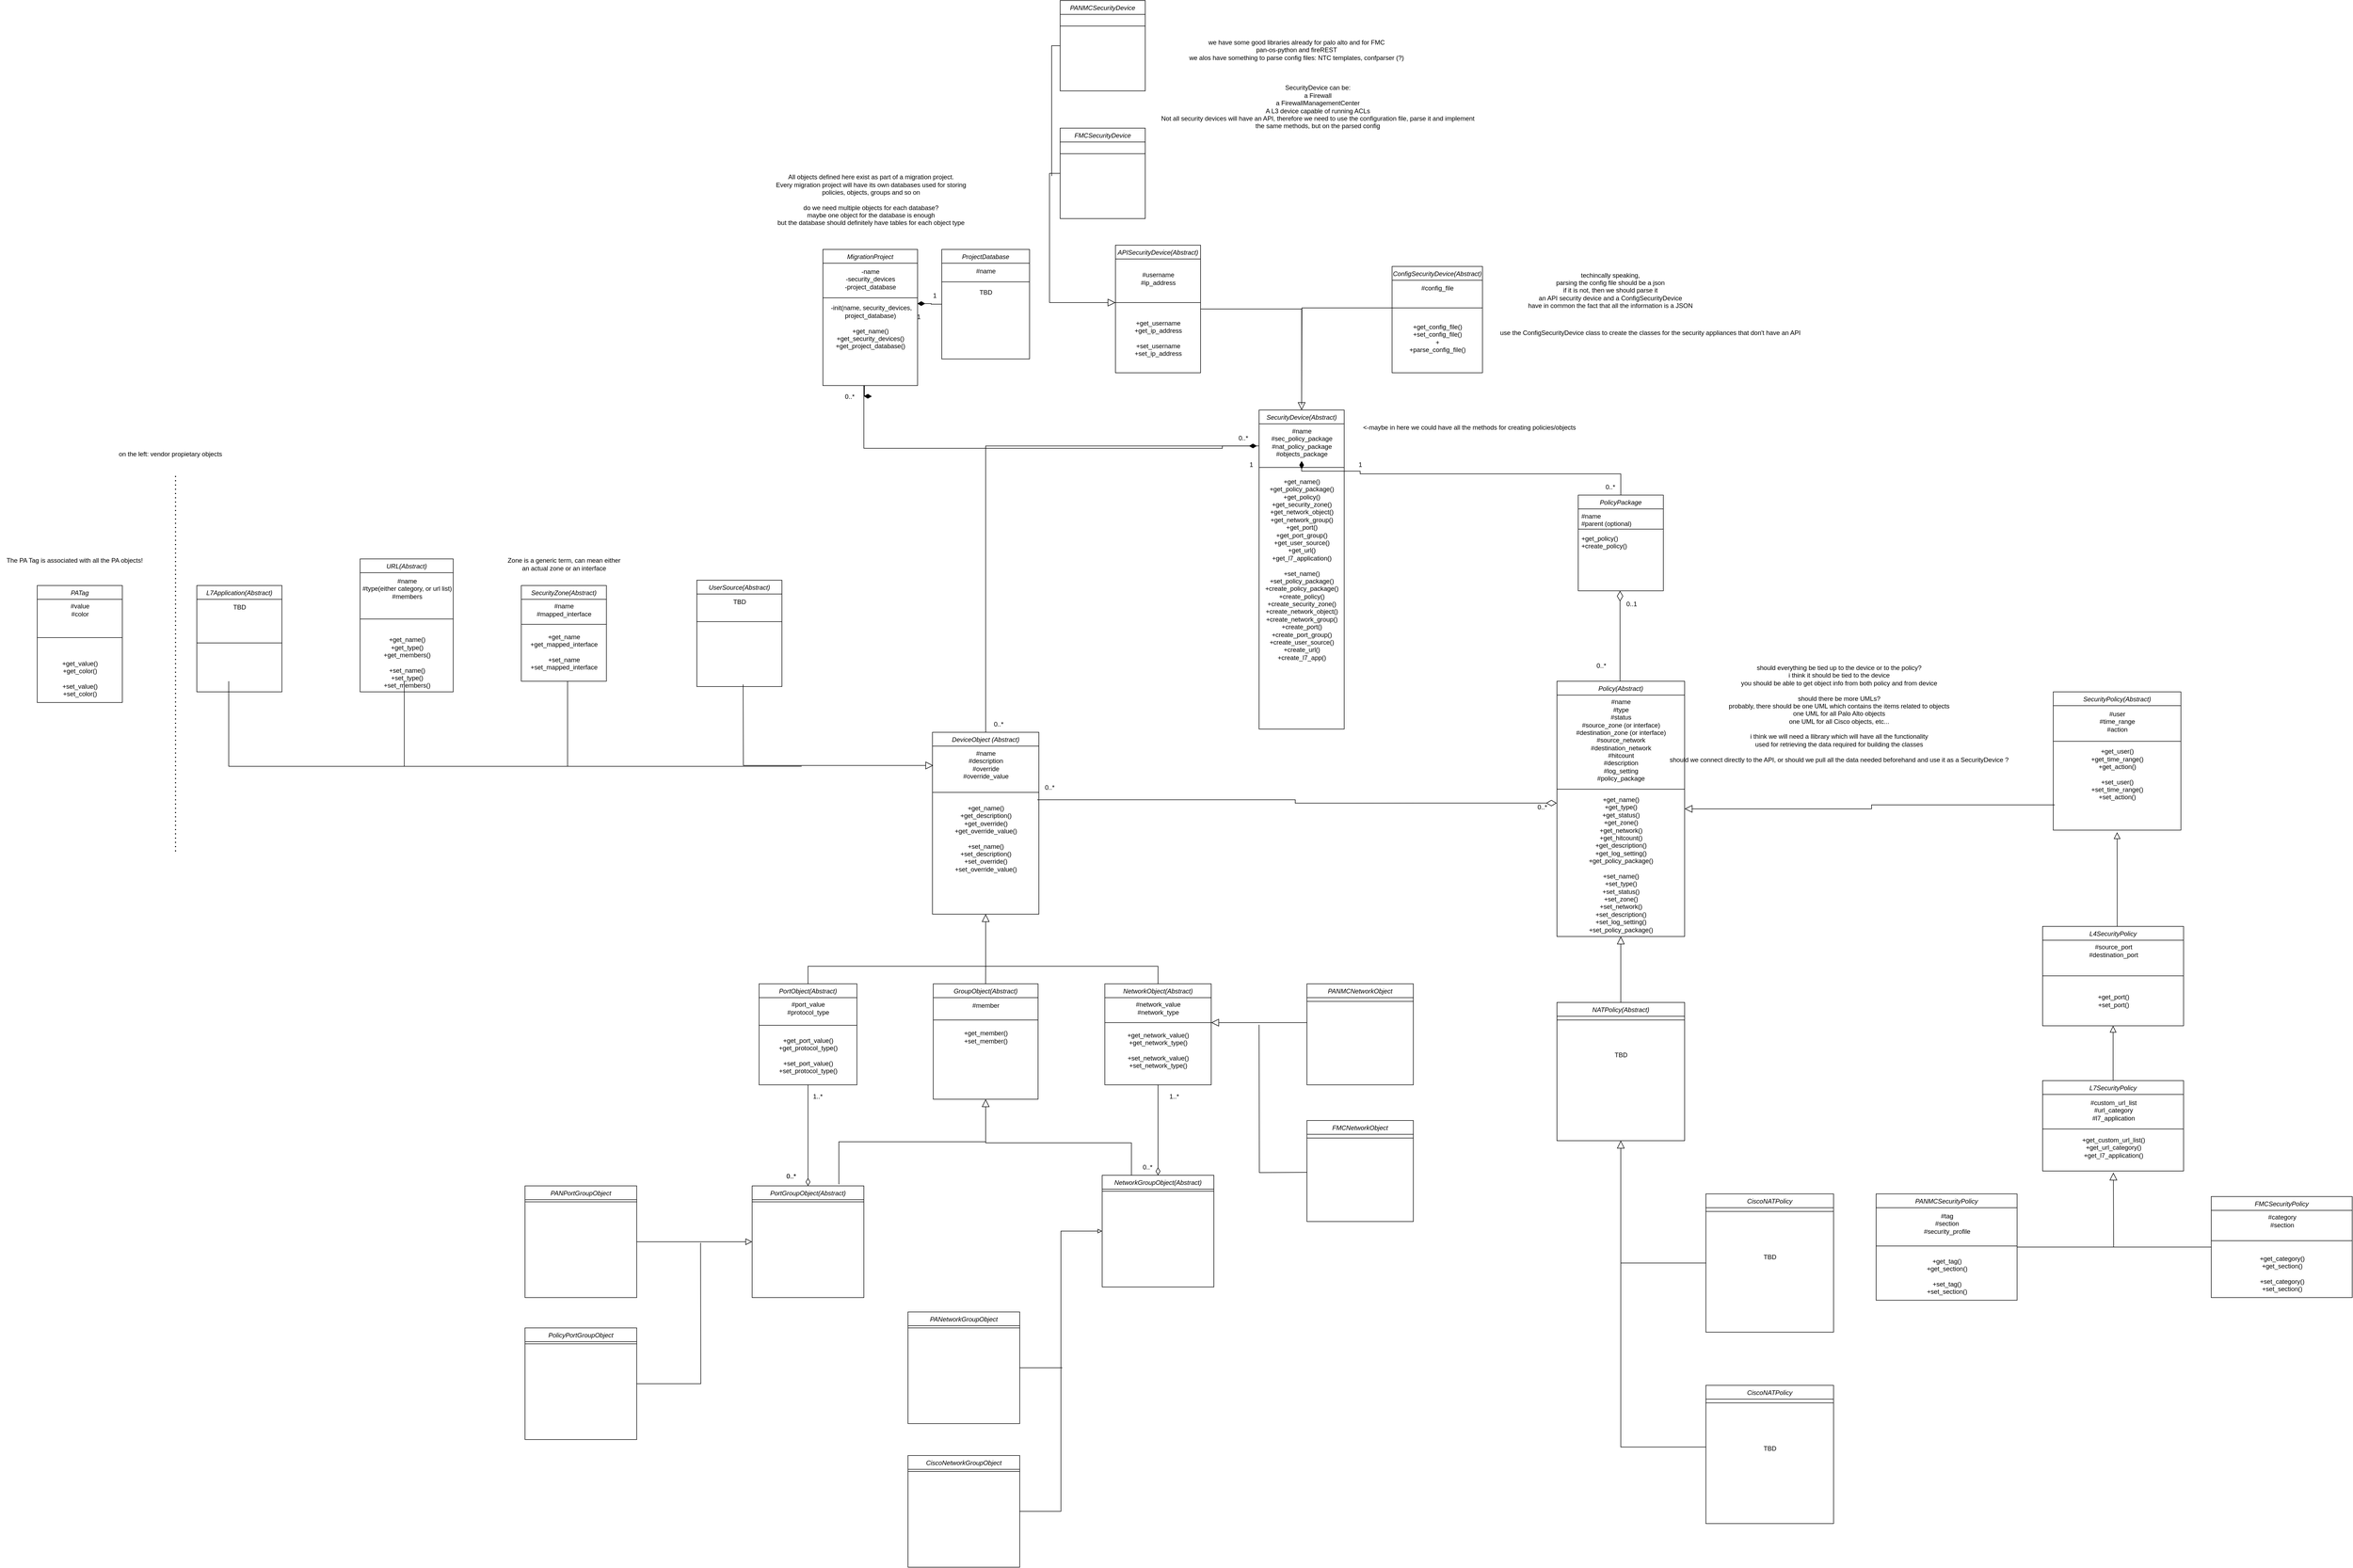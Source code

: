 <mxfile version="22.1.7" type="device">
  <diagram id="C5RBs43oDa-KdzZeNtuy" name="Page-1">
    <mxGraphModel dx="4777" dy="1577" grid="1" gridSize="10" guides="1" tooltips="1" connect="1" arrows="1" fold="1" page="1" pageScale="1" pageWidth="827" pageHeight="1169" math="0" shadow="0">
      <root>
        <mxCell id="WIyWlLk6GJQsqaUBKTNV-0" />
        <mxCell id="WIyWlLk6GJQsqaUBKTNV-1" parent="WIyWlLk6GJQsqaUBKTNV-0" />
        <mxCell id="zkfFHV4jXpPFQw0GAbJ--0" value="PolicyPackage" style="swimlane;fontStyle=2;align=center;verticalAlign=top;childLayout=stackLayout;horizontal=1;startSize=26;horizontalStack=0;resizeParent=1;resizeLast=0;collapsible=1;marginBottom=0;rounded=0;shadow=0;strokeWidth=1;" parent="WIyWlLk6GJQsqaUBKTNV-1" vertex="1">
          <mxGeometry x="-750" y="-50" width="160" height="180" as="geometry">
            <mxRectangle x="230" y="140" width="160" height="26" as="alternateBounds" />
          </mxGeometry>
        </mxCell>
        <mxCell id="zkfFHV4jXpPFQw0GAbJ--1" value="#name&#xa;#parent (optional)&#xa;#policy" style="text;align=left;verticalAlign=top;spacingLeft=4;spacingRight=4;overflow=hidden;rotatable=0;points=[[0,0.5],[1,0.5]];portConstraint=eastwest;" parent="zkfFHV4jXpPFQw0GAbJ--0" vertex="1">
          <mxGeometry y="26" width="160" height="34" as="geometry" />
        </mxCell>
        <mxCell id="zkfFHV4jXpPFQw0GAbJ--4" value="" style="line;html=1;strokeWidth=1;align=left;verticalAlign=middle;spacingTop=-1;spacingLeft=3;spacingRight=3;rotatable=0;labelPosition=right;points=[];portConstraint=eastwest;" parent="zkfFHV4jXpPFQw0GAbJ--0" vertex="1">
          <mxGeometry y="60" width="160" height="8" as="geometry" />
        </mxCell>
        <mxCell id="zkfFHV4jXpPFQw0GAbJ--5" value="+get_policy()&#xa;+create_policy()" style="text;align=left;verticalAlign=top;spacingLeft=4;spacingRight=4;overflow=hidden;rotatable=0;points=[[0,0.5],[1,0.5]];portConstraint=eastwest;" parent="zkfFHV4jXpPFQw0GAbJ--0" vertex="1">
          <mxGeometry y="68" width="160" height="60" as="geometry" />
        </mxCell>
        <mxCell id="oMcf6_lDviUb3U5oO1b--11" value="SecurityPolicy(Abstract)" style="swimlane;fontStyle=2;align=center;verticalAlign=top;childLayout=stackLayout;horizontal=1;startSize=26;horizontalStack=0;resizeParent=1;resizeLast=0;collapsible=1;marginBottom=0;rounded=0;shadow=0;strokeWidth=1;" parent="WIyWlLk6GJQsqaUBKTNV-1" vertex="1">
          <mxGeometry x="143" y="320" width="240" height="260" as="geometry">
            <mxRectangle x="230" y="140" width="160" height="26" as="alternateBounds" />
          </mxGeometry>
        </mxCell>
        <mxCell id="oMcf6_lDviUb3U5oO1b--23" value="#user&lt;br&gt;#time_range&lt;br&gt;#action" style="text;html=1;align=center;verticalAlign=middle;resizable=0;points=[];autosize=1;strokeColor=none;fillColor=none;" parent="oMcf6_lDviUb3U5oO1b--11" vertex="1">
          <mxGeometry y="26" width="240" height="60" as="geometry" />
        </mxCell>
        <mxCell id="oMcf6_lDviUb3U5oO1b--13" value="" style="line;html=1;strokeWidth=1;align=left;verticalAlign=middle;spacingTop=-1;spacingLeft=3;spacingRight=3;rotatable=0;labelPosition=right;points=[];portConstraint=eastwest;" parent="oMcf6_lDviUb3U5oO1b--11" vertex="1">
          <mxGeometry y="86" width="240" height="14" as="geometry" />
        </mxCell>
        <mxCell id="oMcf6_lDviUb3U5oO1b--24" value="+get_user()&lt;br&gt;+get_time_range()&lt;br&gt;+get_action()&lt;br&gt;&lt;br&gt;&lt;div&gt;&lt;div&gt;&lt;span style=&quot;background-color: initial;&quot;&gt;+set_user()&lt;/span&gt;&lt;br&gt;&lt;/div&gt;&lt;div&gt;+set_time_range()&lt;/div&gt;&lt;div&gt;+set_action()&lt;/div&gt;&lt;/div&gt;" style="text;html=1;align=center;verticalAlign=middle;resizable=0;points=[];autosize=1;strokeColor=none;fillColor=none;" parent="oMcf6_lDviUb3U5oO1b--11" vertex="1">
          <mxGeometry y="100" width="240" height="110" as="geometry" />
        </mxCell>
        <mxCell id="oMcf6_lDviUb3U5oO1b--15" value="UserSource(Abstract)" style="swimlane;fontStyle=2;align=center;verticalAlign=top;childLayout=stackLayout;horizontal=1;startSize=26;horizontalStack=0;resizeParent=1;resizeLast=0;collapsible=1;marginBottom=0;rounded=0;shadow=0;strokeWidth=1;" parent="WIyWlLk6GJQsqaUBKTNV-1" vertex="1">
          <mxGeometry x="-2407" y="110" width="160" height="200" as="geometry">
            <mxRectangle x="230" y="140" width="160" height="26" as="alternateBounds" />
          </mxGeometry>
        </mxCell>
        <mxCell id="QAnrHoESj-_xnShiMf8R-1" value="TBD" style="text;html=1;align=center;verticalAlign=middle;resizable=0;points=[];autosize=1;strokeColor=none;fillColor=none;" parent="oMcf6_lDviUb3U5oO1b--15" vertex="1">
          <mxGeometry y="26" width="160" height="30" as="geometry" />
        </mxCell>
        <mxCell id="oMcf6_lDviUb3U5oO1b--16" value="" style="line;html=1;strokeWidth=1;align=left;verticalAlign=middle;spacingTop=-1;spacingLeft=3;spacingRight=3;rotatable=0;labelPosition=right;points=[];portConstraint=eastwest;" parent="oMcf6_lDviUb3U5oO1b--15" vertex="1">
          <mxGeometry y="56" width="160" height="44" as="geometry" />
        </mxCell>
        <mxCell id="oMcf6_lDviUb3U5oO1b--19" value="0..1" style="text;html=1;align=center;verticalAlign=middle;resizable=0;points=[];autosize=1;strokeColor=none;fillColor=none;" parent="WIyWlLk6GJQsqaUBKTNV-1" vertex="1">
          <mxGeometry x="-670" y="140" width="40" height="30" as="geometry" />
        </mxCell>
        <mxCell id="oMcf6_lDviUb3U5oO1b--20" value="0..*" style="text;html=1;align=center;verticalAlign=middle;resizable=0;points=[];autosize=1;strokeColor=none;fillColor=none;" parent="WIyWlLk6GJQsqaUBKTNV-1" vertex="1">
          <mxGeometry x="-727.5" y="256" width="40" height="30" as="geometry" />
        </mxCell>
        <mxCell id="oMcf6_lDviUb3U5oO1b--31" value="DeviceObject (Abstract)" style="swimlane;fontStyle=2;align=center;verticalAlign=top;childLayout=stackLayout;horizontal=1;startSize=26;horizontalStack=0;resizeParent=1;resizeLast=0;collapsible=1;marginBottom=0;rounded=0;shadow=0;strokeWidth=1;" parent="WIyWlLk6GJQsqaUBKTNV-1" vertex="1">
          <mxGeometry x="-1964" y="396" width="200" height="342" as="geometry">
            <mxRectangle x="230" y="140" width="160" height="26" as="alternateBounds" />
          </mxGeometry>
        </mxCell>
        <mxCell id="w_f98xdI1Udf6xqhtAm_-20" value="#name&lt;br style=&quot;border-color: var(--border-color);&quot;&gt;#description&lt;br style=&quot;border-color: var(--border-color);&quot;&gt;#override&lt;br style=&quot;border-color: var(--border-color);&quot;&gt;#override_value" style="text;html=1;align=center;verticalAlign=middle;resizable=0;points=[];autosize=1;strokeColor=none;fillColor=none;" parent="oMcf6_lDviUb3U5oO1b--31" vertex="1">
          <mxGeometry y="26" width="200" height="70" as="geometry" />
        </mxCell>
        <mxCell id="oMcf6_lDviUb3U5oO1b--32" value="" style="line;html=1;strokeWidth=1;align=left;verticalAlign=middle;spacingTop=-1;spacingLeft=3;spacingRight=3;rotatable=0;labelPosition=right;points=[];portConstraint=eastwest;" parent="oMcf6_lDviUb3U5oO1b--31" vertex="1">
          <mxGeometry y="96" width="200" height="34" as="geometry" />
        </mxCell>
        <mxCell id="w_f98xdI1Udf6xqhtAm_-21" value="+get_name()&lt;br style=&quot;border-color: var(--border-color);&quot;&gt;+get_description()&lt;br style=&quot;border-color: var(--border-color);&quot;&gt;+get_override()&lt;br style=&quot;border-color: var(--border-color);&quot;&gt;+get_override_value()&lt;br style=&quot;border-color: var(--border-color);&quot;&gt;&lt;br style=&quot;border-color: var(--border-color);&quot;&gt;+set_name()&lt;br style=&quot;border-color: var(--border-color);&quot;&gt;+set_description()&lt;br style=&quot;border-color: var(--border-color);&quot;&gt;+set_override()&lt;br style=&quot;border-color: var(--border-color);&quot;&gt;+set_override_value()" style="text;html=1;align=center;verticalAlign=middle;resizable=0;points=[];autosize=1;strokeColor=none;fillColor=none;" parent="oMcf6_lDviUb3U5oO1b--31" vertex="1">
          <mxGeometry y="130" width="200" height="140" as="geometry" />
        </mxCell>
        <mxCell id="w_f98xdI1Udf6xqhtAm_-145" style="edgeStyle=orthogonalEdgeStyle;rounded=0;orthogonalLoop=1;jettySize=auto;html=1;endArrow=none;endFill=0;" parent="WIyWlLk6GJQsqaUBKTNV-1" edge="1">
          <mxGeometry relative="1" as="geometry">
            <mxPoint x="-2210" y="460" as="targetPoint" />
            <mxPoint x="-2650" y="300.0" as="sourcePoint" />
            <Array as="points">
              <mxPoint x="-2650" y="460" />
            </Array>
          </mxGeometry>
        </mxCell>
        <mxCell id="oMcf6_lDviUb3U5oO1b--33" value="SecurityZone(Abstract)" style="swimlane;fontStyle=2;align=center;verticalAlign=top;childLayout=stackLayout;horizontal=1;startSize=26;horizontalStack=0;resizeParent=1;resizeLast=0;collapsible=1;marginBottom=0;rounded=0;shadow=0;strokeWidth=1;" parent="WIyWlLk6GJQsqaUBKTNV-1" vertex="1">
          <mxGeometry x="-2737" y="120" width="160" height="180" as="geometry">
            <mxRectangle x="230" y="140" width="160" height="26" as="alternateBounds" />
          </mxGeometry>
        </mxCell>
        <mxCell id="QAnrHoESj-_xnShiMf8R-2" value="#name&lt;br&gt;#mapped_interface" style="text;html=1;align=center;verticalAlign=middle;resizable=0;points=[];autosize=1;strokeColor=none;fillColor=none;" parent="oMcf6_lDviUb3U5oO1b--33" vertex="1">
          <mxGeometry y="26" width="160" height="40" as="geometry" />
        </mxCell>
        <mxCell id="oMcf6_lDviUb3U5oO1b--34" value="" style="line;html=1;strokeWidth=1;align=left;verticalAlign=middle;spacingTop=-1;spacingLeft=3;spacingRight=3;rotatable=0;labelPosition=right;points=[];portConstraint=eastwest;" parent="oMcf6_lDviUb3U5oO1b--33" vertex="1">
          <mxGeometry y="66" width="160" height="14" as="geometry" />
        </mxCell>
        <mxCell id="QAnrHoESj-_xnShiMf8R-3" value="+get_name&lt;br&gt;+get_mapped_interface&lt;br&gt;&lt;br&gt;+set_name&lt;br&gt;+set_mapped_interface" style="text;html=1;align=center;verticalAlign=middle;resizable=0;points=[];autosize=1;strokeColor=none;fillColor=none;" parent="oMcf6_lDviUb3U5oO1b--33" vertex="1">
          <mxGeometry y="80" width="160" height="90" as="geometry" />
        </mxCell>
        <mxCell id="oMcf6_lDviUb3U5oO1b--37" value="Zone is a generic term, can mean either &lt;br&gt;an actual zone or an interface" style="text;html=1;align=center;verticalAlign=middle;resizable=0;points=[];autosize=1;strokeColor=none;fillColor=none;" parent="WIyWlLk6GJQsqaUBKTNV-1" vertex="1">
          <mxGeometry x="-2777" y="60" width="240" height="40" as="geometry" />
        </mxCell>
        <mxCell id="w_f98xdI1Udf6xqhtAm_-68" style="edgeStyle=orthogonalEdgeStyle;rounded=0;orthogonalLoop=1;jettySize=auto;html=1;entryX=0.5;entryY=1;entryDx=0;entryDy=0;endArrow=block;endFill=0;endSize=12;" parent="WIyWlLk6GJQsqaUBKTNV-1" source="oMcf6_lDviUb3U5oO1b--42" target="oMcf6_lDviUb3U5oO1b--31" edge="1">
          <mxGeometry relative="1" as="geometry">
            <Array as="points">
              <mxPoint x="-2198" y="836" />
              <mxPoint x="-1864" y="836" />
            </Array>
          </mxGeometry>
        </mxCell>
        <mxCell id="oMcf6_lDviUb3U5oO1b--42" value="PortObject(Abstract)" style="swimlane;fontStyle=2;align=center;verticalAlign=top;childLayout=stackLayout;horizontal=1;startSize=26;horizontalStack=0;resizeParent=1;resizeLast=0;collapsible=1;marginBottom=0;rounded=0;shadow=0;strokeWidth=1;" parent="WIyWlLk6GJQsqaUBKTNV-1" vertex="1">
          <mxGeometry x="-2290" y="869" width="184" height="190" as="geometry">
            <mxRectangle x="230" y="140" width="160" height="26" as="alternateBounds" />
          </mxGeometry>
        </mxCell>
        <mxCell id="w_f98xdI1Udf6xqhtAm_-45" value="#port_value&lt;br&gt;#protocol_type" style="text;html=1;align=center;verticalAlign=middle;resizable=0;points=[];autosize=1;strokeColor=none;fillColor=none;" parent="oMcf6_lDviUb3U5oO1b--42" vertex="1">
          <mxGeometry y="26" width="184" height="40" as="geometry" />
        </mxCell>
        <mxCell id="oMcf6_lDviUb3U5oO1b--43" value="" style="line;html=1;strokeWidth=1;align=left;verticalAlign=middle;spacingTop=-1;spacingLeft=3;spacingRight=3;rotatable=0;labelPosition=right;points=[];portConstraint=eastwest;" parent="oMcf6_lDviUb3U5oO1b--42" vertex="1">
          <mxGeometry y="66" width="184" height="24" as="geometry" />
        </mxCell>
        <mxCell id="w_f98xdI1Udf6xqhtAm_-46" value="+get_port_value()&lt;br&gt;+get_protocol_type()&lt;br&gt;&lt;br&gt;+set_port_value()&lt;br&gt;+set_protocol_type()" style="text;html=1;align=center;verticalAlign=middle;resizable=0;points=[];autosize=1;strokeColor=none;fillColor=none;" parent="oMcf6_lDviUb3U5oO1b--42" vertex="1">
          <mxGeometry y="90" width="184" height="90" as="geometry" />
        </mxCell>
        <mxCell id="oMcf6_lDviUb3U5oO1b--45" value="L7Application(Abstract)" style="swimlane;fontStyle=2;align=center;verticalAlign=top;childLayout=stackLayout;horizontal=1;startSize=26;horizontalStack=0;resizeParent=1;resizeLast=0;collapsible=1;marginBottom=0;rounded=0;shadow=0;strokeWidth=1;" parent="WIyWlLk6GJQsqaUBKTNV-1" vertex="1">
          <mxGeometry x="-3347" y="120" width="160" height="200" as="geometry">
            <mxRectangle x="230" y="140" width="160" height="26" as="alternateBounds" />
          </mxGeometry>
        </mxCell>
        <mxCell id="QAnrHoESj-_xnShiMf8R-6" value="TBD" style="text;html=1;align=center;verticalAlign=middle;resizable=0;points=[];autosize=1;strokeColor=none;fillColor=none;" parent="oMcf6_lDviUb3U5oO1b--45" vertex="1">
          <mxGeometry y="26" width="160" height="30" as="geometry" />
        </mxCell>
        <mxCell id="oMcf6_lDviUb3U5oO1b--46" value="" style="line;html=1;strokeWidth=1;align=left;verticalAlign=middle;spacingTop=-1;spacingLeft=3;spacingRight=3;rotatable=0;labelPosition=right;points=[];portConstraint=eastwest;" parent="oMcf6_lDviUb3U5oO1b--45" vertex="1">
          <mxGeometry y="56" width="160" height="104" as="geometry" />
        </mxCell>
        <mxCell id="oMcf6_lDviUb3U5oO1b--47" value="URL(Abstract)" style="swimlane;fontStyle=2;align=center;verticalAlign=top;childLayout=stackLayout;horizontal=1;startSize=26;horizontalStack=0;resizeParent=1;resizeLast=0;collapsible=1;marginBottom=0;rounded=0;shadow=0;strokeWidth=1;" parent="WIyWlLk6GJQsqaUBKTNV-1" vertex="1">
          <mxGeometry x="-3040" y="70" width="175" height="250" as="geometry">
            <mxRectangle x="230" y="140" width="160" height="26" as="alternateBounds" />
          </mxGeometry>
        </mxCell>
        <mxCell id="QAnrHoESj-_xnShiMf8R-4" value="#name&lt;br&gt;#type(either category, or url list)&lt;br&gt;#members" style="text;html=1;align=center;verticalAlign=middle;resizable=0;points=[];autosize=1;strokeColor=none;fillColor=none;" parent="oMcf6_lDviUb3U5oO1b--47" vertex="1">
          <mxGeometry y="26" width="175" height="60" as="geometry" />
        </mxCell>
        <mxCell id="oMcf6_lDviUb3U5oO1b--48" value="" style="line;html=1;strokeWidth=1;align=left;verticalAlign=middle;spacingTop=-1;spacingLeft=3;spacingRight=3;rotatable=0;labelPosition=right;points=[];portConstraint=eastwest;" parent="oMcf6_lDviUb3U5oO1b--47" vertex="1">
          <mxGeometry y="86" width="175" height="54" as="geometry" />
        </mxCell>
        <mxCell id="QAnrHoESj-_xnShiMf8R-5" value="+get_name()&lt;br&gt;+get_type()&lt;br&gt;+get_members()&lt;br&gt;&lt;br&gt;+set_name()&lt;br&gt;+set_type()&lt;br&gt;+set_members()" style="text;html=1;align=center;verticalAlign=middle;resizable=0;points=[];autosize=1;strokeColor=none;fillColor=none;" parent="oMcf6_lDviUb3U5oO1b--47" vertex="1">
          <mxGeometry y="140" width="175" height="110" as="geometry" />
        </mxCell>
        <mxCell id="qrXyWgWwudt0a9ODhyte-4" value="L4SecurityPolicy" style="swimlane;fontStyle=2;align=center;verticalAlign=top;childLayout=stackLayout;horizontal=1;startSize=26;horizontalStack=0;resizeParent=1;resizeLast=0;collapsible=1;marginBottom=0;rounded=0;shadow=0;strokeWidth=1;" parent="WIyWlLk6GJQsqaUBKTNV-1" vertex="1">
          <mxGeometry x="123" y="761" width="265" height="187" as="geometry">
            <mxRectangle x="230" y="140" width="160" height="26" as="alternateBounds" />
          </mxGeometry>
        </mxCell>
        <mxCell id="y-twIBLr20vFkghQKfR0-10" value="#source_port&lt;br&gt;#destination_port" style="text;html=1;align=center;verticalAlign=middle;resizable=0;points=[];autosize=1;strokeColor=none;fillColor=none;" parent="qrXyWgWwudt0a9ODhyte-4" vertex="1">
          <mxGeometry y="26" width="265" height="40" as="geometry" />
        </mxCell>
        <mxCell id="qrXyWgWwudt0a9ODhyte-5" value="" style="line;html=1;strokeWidth=1;align=left;verticalAlign=middle;spacingTop=-1;spacingLeft=3;spacingRight=3;rotatable=0;labelPosition=right;points=[];portConstraint=eastwest;" parent="qrXyWgWwudt0a9ODhyte-4" vertex="1">
          <mxGeometry y="66" width="265" height="54" as="geometry" />
        </mxCell>
        <mxCell id="y-twIBLr20vFkghQKfR0-12" value="+get_port()&lt;br&gt;+set_port()" style="text;html=1;align=center;verticalAlign=middle;resizable=0;points=[];autosize=1;strokeColor=none;fillColor=none;" parent="qrXyWgWwudt0a9ODhyte-4" vertex="1">
          <mxGeometry y="120" width="265" height="40" as="geometry" />
        </mxCell>
        <mxCell id="y-twIBLr20vFkghQKfR0-7" value="L7SecurityPolicy" style="swimlane;fontStyle=2;align=center;verticalAlign=top;childLayout=stackLayout;horizontal=1;startSize=26;horizontalStack=0;resizeParent=1;resizeLast=0;collapsible=1;marginBottom=0;rounded=0;shadow=0;strokeWidth=1;" parent="WIyWlLk6GJQsqaUBKTNV-1" vertex="1">
          <mxGeometry x="123" y="1051" width="265" height="170" as="geometry">
            <mxRectangle x="230" y="140" width="160" height="26" as="alternateBounds" />
          </mxGeometry>
        </mxCell>
        <mxCell id="y-twIBLr20vFkghQKfR0-13" value="#custom_url_list&lt;br&gt;#url_category&lt;br&gt;#l7_application" style="text;html=1;align=center;verticalAlign=middle;resizable=0;points=[];autosize=1;strokeColor=none;fillColor=none;" parent="y-twIBLr20vFkghQKfR0-7" vertex="1">
          <mxGeometry y="26" width="265" height="60" as="geometry" />
        </mxCell>
        <mxCell id="y-twIBLr20vFkghQKfR0-19" value="" style="line;html=1;strokeWidth=1;align=left;verticalAlign=middle;spacingTop=-1;spacingLeft=3;spacingRight=3;rotatable=0;labelPosition=right;points=[];portConstraint=eastwest;" parent="y-twIBLr20vFkghQKfR0-7" vertex="1">
          <mxGeometry y="86" width="265" height="10" as="geometry" />
        </mxCell>
        <mxCell id="y-twIBLr20vFkghQKfR0-17" value="+get_custom_url_list()&lt;br&gt;+get_url_category()&lt;br&gt;+get_l7_application()" style="text;html=1;align=center;verticalAlign=middle;resizable=0;points=[];autosize=1;strokeColor=none;fillColor=none;" parent="y-twIBLr20vFkghQKfR0-7" vertex="1">
          <mxGeometry y="96" width="265" height="60" as="geometry" />
        </mxCell>
        <mxCell id="y-twIBLr20vFkghQKfR0-9" style="edgeStyle=orthogonalEdgeStyle;rounded=0;orthogonalLoop=1;jettySize=auto;html=1;exitX=0.5;exitY=0;exitDx=0;exitDy=0;endArrow=block;endFill=0;endSize=10;entryX=0.5;entryY=1;entryDx=0;entryDy=0;" parent="WIyWlLk6GJQsqaUBKTNV-1" source="y-twIBLr20vFkghQKfR0-7" target="qrXyWgWwudt0a9ODhyte-4" edge="1">
          <mxGeometry relative="1" as="geometry">
            <mxPoint x="256.5" y="1058" as="targetPoint" />
            <mxPoint x="255.5" y="1132" as="sourcePoint" />
          </mxGeometry>
        </mxCell>
        <mxCell id="y-twIBLr20vFkghQKfR0-21" style="edgeStyle=orthogonalEdgeStyle;rounded=0;orthogonalLoop=1;jettySize=auto;html=1;endArrow=diamondThin;endFill=0;strokeWidth=1;endSize=17;entryX=-0.002;entryY=0.071;entryDx=0;entryDy=0;entryPerimeter=0;exitX=0.985;exitY=-0.022;exitDx=0;exitDy=0;exitPerimeter=0;" parent="WIyWlLk6GJQsqaUBKTNV-1" source="w_f98xdI1Udf6xqhtAm_-21" target="w_f98xdI1Udf6xqhtAm_-11" edge="1">
          <mxGeometry relative="1" as="geometry">
            <mxPoint x="-1166.88" y="519.66" as="targetPoint" />
            <Array as="points" />
            <mxPoint x="-1860" y="520" as="sourcePoint" />
          </mxGeometry>
        </mxCell>
        <mxCell id="y-twIBLr20vFkghQKfR0-22" style="edgeStyle=orthogonalEdgeStyle;rounded=0;orthogonalLoop=1;jettySize=auto;html=1;exitX=0.529;exitY=0;exitDx=0;exitDy=0;endArrow=block;endFill=0;endSize=10;exitPerimeter=0;" parent="WIyWlLk6GJQsqaUBKTNV-1" source="qrXyWgWwudt0a9ODhyte-4" edge="1">
          <mxGeometry relative="1" as="geometry">
            <mxPoint x="263" y="584" as="targetPoint" />
            <mxPoint x="255.5" y="704" as="sourcePoint" />
          </mxGeometry>
        </mxCell>
        <mxCell id="y-twIBLr20vFkghQKfR0-32" style="edgeStyle=orthogonalEdgeStyle;rounded=0;orthogonalLoop=1;jettySize=auto;html=1;exitX=1;exitY=0.5;exitDx=0;exitDy=0;entryX=0.5;entryY=1;entryDx=0;entryDy=0;endArrow=block;endFill=0;strokeWidth=1;endSize=12;" parent="WIyWlLk6GJQsqaUBKTNV-1" source="y-twIBLr20vFkghQKfR0-23" edge="1">
          <mxGeometry relative="1" as="geometry">
            <mxPoint x="-4.5" y="1364" as="sourcePoint" />
            <mxPoint x="256" y="1224" as="targetPoint" />
          </mxGeometry>
        </mxCell>
        <mxCell id="y-twIBLr20vFkghQKfR0-23" value="PANMCSecurityPolicy" style="swimlane;fontStyle=2;align=center;verticalAlign=top;childLayout=stackLayout;horizontal=1;startSize=26;horizontalStack=0;resizeParent=1;resizeLast=0;collapsible=1;marginBottom=0;rounded=0;shadow=0;strokeWidth=1;" parent="WIyWlLk6GJQsqaUBKTNV-1" vertex="1">
          <mxGeometry x="-190" y="1264" width="265" height="200" as="geometry">
            <mxRectangle x="230" y="140" width="160" height="26" as="alternateBounds" />
          </mxGeometry>
        </mxCell>
        <mxCell id="w_f98xdI1Udf6xqhtAm_-3" value="#tag&lt;br&gt;#section&lt;br&gt;#security_profile" style="text;html=1;align=center;verticalAlign=middle;resizable=0;points=[];autosize=1;strokeColor=none;fillColor=none;" parent="y-twIBLr20vFkghQKfR0-23" vertex="1">
          <mxGeometry y="26" width="265" height="60" as="geometry" />
        </mxCell>
        <mxCell id="w_f98xdI1Udf6xqhtAm_-2" value="" style="line;html=1;strokeWidth=1;align=left;verticalAlign=middle;spacingTop=-1;spacingLeft=3;spacingRight=3;rotatable=0;labelPosition=right;points=[];portConstraint=eastwest;" parent="y-twIBLr20vFkghQKfR0-23" vertex="1">
          <mxGeometry y="86" width="265" height="24" as="geometry" />
        </mxCell>
        <mxCell id="w_f98xdI1Udf6xqhtAm_-4" value="+get_tag()&lt;br&gt;+get_section()&lt;br&gt;&lt;br&gt;+set_tag()&lt;br&gt;+set_section()" style="text;html=1;align=center;verticalAlign=middle;resizable=0;points=[];autosize=1;strokeColor=none;fillColor=none;" parent="y-twIBLr20vFkghQKfR0-23" vertex="1">
          <mxGeometry y="110" width="265" height="90" as="geometry" />
        </mxCell>
        <mxCell id="y-twIBLr20vFkghQKfR0-33" style="edgeStyle=orthogonalEdgeStyle;rounded=0;orthogonalLoop=1;jettySize=auto;html=1;endArrow=none;endFill=0;" parent="WIyWlLk6GJQsqaUBKTNV-1" edge="1">
          <mxGeometry relative="1" as="geometry">
            <mxPoint x="253" y="1364" as="targetPoint" />
            <mxPoint x="440" y="1364" as="sourcePoint" />
            <Array as="points">
              <mxPoint x="313" y="1363.86" />
              <mxPoint x="313" y="1363.86" />
            </Array>
          </mxGeometry>
        </mxCell>
        <mxCell id="y-twIBLr20vFkghQKfR0-27" value="FMCSecurityPolicy" style="swimlane;fontStyle=2;align=center;verticalAlign=top;childLayout=stackLayout;horizontal=1;startSize=26;horizontalStack=0;resizeParent=1;resizeLast=0;collapsible=1;marginBottom=0;rounded=0;shadow=0;strokeWidth=1;" parent="WIyWlLk6GJQsqaUBKTNV-1" vertex="1">
          <mxGeometry x="440" y="1269" width="265" height="190" as="geometry">
            <mxRectangle x="230" y="140" width="160" height="26" as="alternateBounds" />
          </mxGeometry>
        </mxCell>
        <mxCell id="w_f98xdI1Udf6xqhtAm_-5" value="#category&lt;br&gt;#section" style="text;html=1;align=center;verticalAlign=middle;resizable=0;points=[];autosize=1;strokeColor=none;fillColor=none;" parent="y-twIBLr20vFkghQKfR0-27" vertex="1">
          <mxGeometry y="26" width="265" height="40" as="geometry" />
        </mxCell>
        <mxCell id="y-twIBLr20vFkghQKfR0-29" value="" style="line;html=1;strokeWidth=1;align=left;verticalAlign=middle;spacingTop=-1;spacingLeft=3;spacingRight=3;rotatable=0;labelPosition=right;points=[];portConstraint=eastwest;" parent="y-twIBLr20vFkghQKfR0-27" vertex="1">
          <mxGeometry y="66" width="265" height="34" as="geometry" />
        </mxCell>
        <mxCell id="w_f98xdI1Udf6xqhtAm_-6" value="+get_category()&lt;br&gt;+get_section()&lt;br&gt;&lt;br&gt;+set_category()&lt;br&gt;+set_section()" style="text;html=1;align=center;verticalAlign=middle;resizable=0;points=[];autosize=1;strokeColor=none;fillColor=none;" parent="y-twIBLr20vFkghQKfR0-27" vertex="1">
          <mxGeometry y="100" width="265" height="90" as="geometry" />
        </mxCell>
        <mxCell id="y-twIBLr20vFkghQKfR0-34" value="0..*" style="text;html=1;align=center;verticalAlign=middle;resizable=0;points=[];autosize=1;strokeColor=none;fillColor=none;" parent="WIyWlLk6GJQsqaUBKTNV-1" vertex="1">
          <mxGeometry x="-1764" y="485" width="40" height="30" as="geometry" />
        </mxCell>
        <mxCell id="y-twIBLr20vFkghQKfR0-35" value="0..*" style="text;html=1;align=center;verticalAlign=middle;resizable=0;points=[];autosize=1;strokeColor=none;fillColor=none;" parent="WIyWlLk6GJQsqaUBKTNV-1" vertex="1">
          <mxGeometry x="-838" y="522" width="40" height="30" as="geometry" />
        </mxCell>
        <mxCell id="w_f98xdI1Udf6xqhtAm_-17" style="edgeStyle=orthogonalEdgeStyle;rounded=0;orthogonalLoop=1;jettySize=auto;html=1;endSize=9;endArrow=none;endFill=0;startArrow=block;startFill=0;startSize=12;entryX=0.012;entryY=1.023;entryDx=0;entryDy=0;entryPerimeter=0;" parent="WIyWlLk6GJQsqaUBKTNV-1" source="w_f98xdI1Udf6xqhtAm_-8" target="oMcf6_lDviUb3U5oO1b--24" edge="1">
          <mxGeometry relative="1" as="geometry">
            <mxPoint y="527" as="targetPoint" />
          </mxGeometry>
        </mxCell>
        <mxCell id="w_f98xdI1Udf6xqhtAm_-8" value="Policy(Abstract)" style="swimlane;fontStyle=2;align=center;verticalAlign=top;childLayout=stackLayout;horizontal=1;startSize=26;horizontalStack=0;resizeParent=1;resizeLast=0;collapsible=1;marginBottom=0;rounded=0;shadow=0;strokeWidth=1;" parent="WIyWlLk6GJQsqaUBKTNV-1" vertex="1">
          <mxGeometry x="-790" y="300" width="240" height="480" as="geometry">
            <mxRectangle x="230" y="140" width="160" height="26" as="alternateBounds" />
          </mxGeometry>
        </mxCell>
        <mxCell id="w_f98xdI1Udf6xqhtAm_-9" value="#name&lt;br&gt;#type&lt;br&gt;#status&lt;br&gt;#source_zone (or interface)&lt;br&gt;#destination_zone (or interface)&lt;br&gt;#source_network&lt;br&gt;#destination_network&lt;br&gt;#hitcount&lt;br&gt;#description&lt;br&gt;#log_setting&lt;br&gt;#policy_package" style="text;html=1;align=center;verticalAlign=middle;resizable=0;points=[];autosize=1;strokeColor=none;fillColor=none;" parent="w_f98xdI1Udf6xqhtAm_-8" vertex="1">
          <mxGeometry y="26" width="240" height="170" as="geometry" />
        </mxCell>
        <mxCell id="w_f98xdI1Udf6xqhtAm_-10" value="" style="line;html=1;strokeWidth=1;align=left;verticalAlign=middle;spacingTop=-1;spacingLeft=3;spacingRight=3;rotatable=0;labelPosition=right;points=[];portConstraint=eastwest;" parent="w_f98xdI1Udf6xqhtAm_-8" vertex="1">
          <mxGeometry y="196" width="240" height="14" as="geometry" />
        </mxCell>
        <mxCell id="w_f98xdI1Udf6xqhtAm_-11" value="+get_name()&lt;br&gt;+get_type()&lt;br&gt;+get_status()&lt;br&gt;+get_zone()&lt;br&gt;+get_network()&lt;br&gt;+get_hitcount()&lt;br&gt;+get_description()&lt;br&gt;+get_log_setting()&lt;br&gt;+get_policy_package()&lt;br&gt;&lt;br&gt;&lt;div&gt;&lt;div&gt;+set_name()&lt;/div&gt;&lt;div&gt;+set_type()&lt;/div&gt;&lt;div&gt;+set_status()&lt;/div&gt;&lt;div&gt;+set_zone()&lt;/div&gt;&lt;div&gt;+set_network()&lt;/div&gt;&lt;div&gt;+set_description()&lt;/div&gt;&lt;/div&gt;&lt;div&gt;+set_log_setting()&lt;/div&gt;&lt;div&gt;+set_policy_package()&lt;/div&gt;" style="text;html=1;align=center;verticalAlign=middle;resizable=0;points=[];autosize=1;strokeColor=none;fillColor=none;" parent="w_f98xdI1Udf6xqhtAm_-8" vertex="1">
          <mxGeometry y="210" width="240" height="270" as="geometry" />
        </mxCell>
        <mxCell id="w_f98xdI1Udf6xqhtAm_-150" style="edgeStyle=orthogonalEdgeStyle;rounded=0;orthogonalLoop=1;jettySize=auto;html=1;entryX=0;entryY=0.5;entryDx=0;entryDy=0;endArrow=none;endFill=0;startArrow=block;startFill=0;endSize=20;startSize=12;" parent="WIyWlLk6GJQsqaUBKTNV-1" source="w_f98xdI1Udf6xqhtAm_-12" target="w_f98xdI1Udf6xqhtAm_-148" edge="1">
          <mxGeometry relative="1" as="geometry">
            <Array as="points">
              <mxPoint x="-670" y="1394" />
            </Array>
          </mxGeometry>
        </mxCell>
        <mxCell id="w_f98xdI1Udf6xqhtAm_-12" value="NATPolicy(Abstract)" style="swimlane;fontStyle=2;align=center;verticalAlign=top;childLayout=stackLayout;horizontal=1;startSize=26;horizontalStack=0;resizeParent=1;resizeLast=0;collapsible=1;marginBottom=0;rounded=0;shadow=0;strokeWidth=1;" parent="WIyWlLk6GJQsqaUBKTNV-1" vertex="1">
          <mxGeometry x="-790" y="904" width="240" height="260" as="geometry">
            <mxRectangle x="230" y="140" width="160" height="26" as="alternateBounds" />
          </mxGeometry>
        </mxCell>
        <mxCell id="w_f98xdI1Udf6xqhtAm_-14" value="" style="line;html=1;strokeWidth=1;align=left;verticalAlign=middle;spacingTop=-1;spacingLeft=3;spacingRight=3;rotatable=0;labelPosition=right;points=[];portConstraint=eastwest;" parent="w_f98xdI1Udf6xqhtAm_-12" vertex="1">
          <mxGeometry y="26" width="240" height="14" as="geometry" />
        </mxCell>
        <mxCell id="w_f98xdI1Udf6xqhtAm_-16" style="edgeStyle=orthogonalEdgeStyle;rounded=0;orthogonalLoop=1;jettySize=auto;html=1;endArrow=diamondThin;endFill=0;strokeWidth=1;endSize=17;exitX=0.494;exitY=0;exitDx=0;exitDy=0;exitPerimeter=0;" parent="WIyWlLk6GJQsqaUBKTNV-1" source="w_f98xdI1Udf6xqhtAm_-8" edge="1">
          <mxGeometry relative="1" as="geometry">
            <mxPoint x="-671.43" y="130.0" as="targetPoint" />
            <Array as="points" />
            <mxPoint x="-671.18" y="287.04" as="sourcePoint" />
          </mxGeometry>
        </mxCell>
        <mxCell id="w_f98xdI1Udf6xqhtAm_-69" style="edgeStyle=orthogonalEdgeStyle;rounded=0;orthogonalLoop=1;jettySize=auto;html=1;endArrow=none;endFill=0;" parent="WIyWlLk6GJQsqaUBKTNV-1" edge="1">
          <mxGeometry relative="1" as="geometry">
            <mxPoint x="-1864" y="836" as="targetPoint" />
            <mxPoint x="-1864.11" y="869" as="sourcePoint" />
          </mxGeometry>
        </mxCell>
        <mxCell id="w_f98xdI1Udf6xqhtAm_-26" value="GroupObject(Abstract)" style="swimlane;fontStyle=2;align=center;verticalAlign=top;childLayout=stackLayout;horizontal=1;startSize=26;horizontalStack=0;resizeParent=1;resizeLast=0;collapsible=1;marginBottom=0;rounded=0;shadow=0;strokeWidth=1;" parent="WIyWlLk6GJQsqaUBKTNV-1" vertex="1">
          <mxGeometry x="-1962.5" y="869" width="197" height="217" as="geometry">
            <mxRectangle x="230" y="140" width="160" height="26" as="alternateBounds" />
          </mxGeometry>
        </mxCell>
        <mxCell id="w_f98xdI1Udf6xqhtAm_-76" value="#member" style="text;html=1;align=center;verticalAlign=middle;resizable=0;points=[];autosize=1;strokeColor=none;fillColor=none;" parent="w_f98xdI1Udf6xqhtAm_-26" vertex="1">
          <mxGeometry y="26" width="197" height="30" as="geometry" />
        </mxCell>
        <mxCell id="w_f98xdI1Udf6xqhtAm_-27" value="" style="line;html=1;strokeWidth=1;align=left;verticalAlign=middle;spacingTop=-1;spacingLeft=3;spacingRight=3;rotatable=0;labelPosition=right;points=[];portConstraint=eastwest;" parent="w_f98xdI1Udf6xqhtAm_-26" vertex="1">
          <mxGeometry y="56" width="197" height="24" as="geometry" />
        </mxCell>
        <mxCell id="w_f98xdI1Udf6xqhtAm_-77" value="+get_member()&lt;br&gt;+set_member()" style="text;html=1;align=center;verticalAlign=middle;resizable=0;points=[];autosize=1;strokeColor=none;fillColor=none;" parent="w_f98xdI1Udf6xqhtAm_-26" vertex="1">
          <mxGeometry y="80" width="197" height="40" as="geometry" />
        </mxCell>
        <mxCell id="w_f98xdI1Udf6xqhtAm_-70" style="edgeStyle=orthogonalEdgeStyle;rounded=0;orthogonalLoop=1;jettySize=auto;html=1;endArrow=none;endFill=0;" parent="WIyWlLk6GJQsqaUBKTNV-1" source="w_f98xdI1Udf6xqhtAm_-38" edge="1">
          <mxGeometry relative="1" as="geometry">
            <mxPoint x="-1870" y="836" as="targetPoint" />
            <Array as="points">
              <mxPoint x="-1540" y="836" />
            </Array>
          </mxGeometry>
        </mxCell>
        <mxCell id="w_f98xdI1Udf6xqhtAm_-38" value="NetworkObject(Abstract)" style="swimlane;fontStyle=2;align=center;verticalAlign=top;childLayout=stackLayout;horizontal=1;startSize=26;horizontalStack=0;resizeParent=1;resizeLast=0;collapsible=1;marginBottom=0;rounded=0;shadow=0;strokeWidth=1;" parent="WIyWlLk6GJQsqaUBKTNV-1" vertex="1">
          <mxGeometry x="-1640" y="869" width="200" height="190" as="geometry">
            <mxRectangle x="-1665" y="800" width="160" height="26" as="alternateBounds" />
          </mxGeometry>
        </mxCell>
        <mxCell id="w_f98xdI1Udf6xqhtAm_-40" value="#network_value&lt;br&gt;#network_type" style="text;html=1;align=center;verticalAlign=middle;resizable=0;points=[];autosize=1;strokeColor=none;fillColor=none;" parent="w_f98xdI1Udf6xqhtAm_-38" vertex="1">
          <mxGeometry y="26" width="200" height="40" as="geometry" />
        </mxCell>
        <mxCell id="w_f98xdI1Udf6xqhtAm_-97" style="edgeStyle=orthogonalEdgeStyle;rounded=0;orthogonalLoop=1;jettySize=auto;html=1;endArrow=none;endFill=0;startArrow=block;startFill=0;startSize=12;" parent="w_f98xdI1Udf6xqhtAm_-38" source="w_f98xdI1Udf6xqhtAm_-39" edge="1">
          <mxGeometry relative="1" as="geometry">
            <mxPoint x="380" y="73" as="targetPoint" />
          </mxGeometry>
        </mxCell>
        <mxCell id="w_f98xdI1Udf6xqhtAm_-39" value="" style="line;html=1;strokeWidth=1;align=left;verticalAlign=middle;spacingTop=-1;spacingLeft=3;spacingRight=3;rotatable=0;labelPosition=right;points=[];portConstraint=eastwest;" parent="w_f98xdI1Udf6xqhtAm_-38" vertex="1">
          <mxGeometry y="66" width="200" height="14" as="geometry" />
        </mxCell>
        <mxCell id="w_f98xdI1Udf6xqhtAm_-41" value="+get_network_value()&lt;br&gt;+get_network_type()&lt;br&gt;&lt;br&gt;+set_network_value()&lt;br&gt;+set_network_type()" style="text;html=1;align=center;verticalAlign=middle;resizable=0;points=[];autosize=1;strokeColor=none;fillColor=none;" parent="w_f98xdI1Udf6xqhtAm_-38" vertex="1">
          <mxGeometry y="80" width="200" height="90" as="geometry" />
        </mxCell>
        <mxCell id="w_f98xdI1Udf6xqhtAm_-73" style="edgeStyle=orthogonalEdgeStyle;rounded=0;orthogonalLoop=1;jettySize=auto;html=1;exitX=0.5;exitY=0;exitDx=0;exitDy=0;endArrow=none;endFill=0;" parent="WIyWlLk6GJQsqaUBKTNV-1" source="w_f98xdI1Udf6xqhtAm_-49" edge="1">
          <mxGeometry relative="1" as="geometry">
            <mxPoint x="-1864" y="1106" as="targetPoint" />
            <Array as="points">
              <mxPoint x="-1590" y="1229" />
              <mxPoint x="-1590" y="1168" />
              <mxPoint x="-1864" y="1168" />
            </Array>
          </mxGeometry>
        </mxCell>
        <mxCell id="w_f98xdI1Udf6xqhtAm_-80" style="edgeStyle=orthogonalEdgeStyle;rounded=0;orthogonalLoop=1;jettySize=auto;html=1;entryX=0.5;entryY=1;entryDx=0;entryDy=0;endSize=12;endArrow=none;endFill=0;startArrow=diamondThin;startFill=0;startSize=12;" parent="WIyWlLk6GJQsqaUBKTNV-1" source="w_f98xdI1Udf6xqhtAm_-49" target="w_f98xdI1Udf6xqhtAm_-38" edge="1">
          <mxGeometry relative="1" as="geometry" />
        </mxCell>
        <mxCell id="w_f98xdI1Udf6xqhtAm_-95" style="edgeStyle=orthogonalEdgeStyle;rounded=0;orthogonalLoop=1;jettySize=auto;html=1;entryX=1;entryY=0.5;entryDx=0;entryDy=0;endArrow=none;endFill=0;startArrow=block;startFill=0;targetPerimeterSpacing=12;" parent="WIyWlLk6GJQsqaUBKTNV-1" source="w_f98xdI1Udf6xqhtAm_-49" target="w_f98xdI1Udf6xqhtAm_-93" edge="1">
          <mxGeometry relative="1" as="geometry" />
        </mxCell>
        <mxCell id="w_f98xdI1Udf6xqhtAm_-49" value="NetworkGroupObject(Abstract)" style="swimlane;fontStyle=2;align=center;verticalAlign=top;childLayout=stackLayout;horizontal=1;startSize=26;horizontalStack=0;resizeParent=1;resizeLast=0;collapsible=1;marginBottom=0;rounded=0;shadow=0;strokeWidth=1;" parent="WIyWlLk6GJQsqaUBKTNV-1" vertex="1">
          <mxGeometry x="-1645" y="1229" width="210" height="210" as="geometry">
            <mxRectangle x="230" y="140" width="160" height="26" as="alternateBounds" />
          </mxGeometry>
        </mxCell>
        <mxCell id="w_f98xdI1Udf6xqhtAm_-50" value="" style="line;html=1;strokeWidth=1;align=left;verticalAlign=middle;spacingTop=-1;spacingLeft=3;spacingRight=3;rotatable=0;labelPosition=right;points=[];portConstraint=eastwest;" parent="w_f98xdI1Udf6xqhtAm_-49" vertex="1">
          <mxGeometry y="26" width="210" height="8" as="geometry" />
        </mxCell>
        <mxCell id="w_f98xdI1Udf6xqhtAm_-78" style="edgeStyle=orthogonalEdgeStyle;rounded=0;orthogonalLoop=1;jettySize=auto;html=1;entryX=0.5;entryY=1;entryDx=0;entryDy=0;endArrow=block;endFill=0;strokeWidth=1;endSize=12;" parent="WIyWlLk6GJQsqaUBKTNV-1" target="w_f98xdI1Udf6xqhtAm_-26" edge="1">
          <mxGeometry relative="1" as="geometry">
            <mxPoint x="-2140" y="1246" as="sourcePoint" />
            <Array as="points">
              <mxPoint x="-2140" y="1166" />
              <mxPoint x="-1864" y="1166" />
            </Array>
          </mxGeometry>
        </mxCell>
        <mxCell id="w_f98xdI1Udf6xqhtAm_-106" style="edgeStyle=orthogonalEdgeStyle;rounded=0;orthogonalLoop=1;jettySize=auto;html=1;entryX=1;entryY=0.5;entryDx=0;entryDy=0;startArrow=block;startFill=0;endSize=8;startSize=10;endArrow=none;endFill=0;" parent="WIyWlLk6GJQsqaUBKTNV-1" source="w_f98xdI1Udf6xqhtAm_-51" target="w_f98xdI1Udf6xqhtAm_-101" edge="1">
          <mxGeometry relative="1" as="geometry" />
        </mxCell>
        <mxCell id="w_f98xdI1Udf6xqhtAm_-51" value="PortGroupObject(Abstract)" style="swimlane;fontStyle=2;align=center;verticalAlign=top;childLayout=stackLayout;horizontal=1;startSize=26;horizontalStack=0;resizeParent=1;resizeLast=0;collapsible=1;marginBottom=0;rounded=0;shadow=0;strokeWidth=1;" parent="WIyWlLk6GJQsqaUBKTNV-1" vertex="1">
          <mxGeometry x="-2303" y="1249" width="210" height="210" as="geometry">
            <mxRectangle x="230" y="140" width="160" height="26" as="alternateBounds" />
          </mxGeometry>
        </mxCell>
        <mxCell id="w_f98xdI1Udf6xqhtAm_-52" value="" style="line;html=1;strokeWidth=1;align=left;verticalAlign=middle;spacingTop=-1;spacingLeft=3;spacingRight=3;rotatable=0;labelPosition=right;points=[];portConstraint=eastwest;" parent="w_f98xdI1Udf6xqhtAm_-51" vertex="1">
          <mxGeometry y="26" width="210" height="8" as="geometry" />
        </mxCell>
        <mxCell id="w_f98xdI1Udf6xqhtAm_-71" style="edgeStyle=orthogonalEdgeStyle;rounded=0;orthogonalLoop=1;jettySize=auto;html=1;entryX=0.5;entryY=0;entryDx=0;entryDy=0;endArrow=diamondThin;endFill=0;strokeColor=default;strokeWidth=1;startArrow=none;startFill=0;endSize=12;" parent="WIyWlLk6GJQsqaUBKTNV-1" source="oMcf6_lDviUb3U5oO1b--42" target="w_f98xdI1Udf6xqhtAm_-51" edge="1">
          <mxGeometry relative="1" as="geometry">
            <Array as="points" />
          </mxGeometry>
        </mxCell>
        <mxCell id="w_f98xdI1Udf6xqhtAm_-81" value="0..*" style="text;html=1;align=center;verticalAlign=middle;resizable=0;points=[];autosize=1;strokeColor=none;fillColor=none;" parent="WIyWlLk6GJQsqaUBKTNV-1" vertex="1">
          <mxGeometry x="-2250" y="1216" width="40" height="30" as="geometry" />
        </mxCell>
        <mxCell id="w_f98xdI1Udf6xqhtAm_-82" value="1..*" style="text;html=1;align=center;verticalAlign=middle;resizable=0;points=[];autosize=1;strokeColor=none;fillColor=none;" parent="WIyWlLk6GJQsqaUBKTNV-1" vertex="1">
          <mxGeometry x="-2200" y="1066" width="40" height="30" as="geometry" />
        </mxCell>
        <mxCell id="w_f98xdI1Udf6xqhtAm_-83" value="0..*" style="text;html=1;align=center;verticalAlign=middle;resizable=0;points=[];autosize=1;strokeColor=none;fillColor=none;" parent="WIyWlLk6GJQsqaUBKTNV-1" vertex="1">
          <mxGeometry x="-2250" y="1216" width="40" height="30" as="geometry" />
        </mxCell>
        <mxCell id="w_f98xdI1Udf6xqhtAm_-84" value="0..*" style="text;html=1;align=center;verticalAlign=middle;resizable=0;points=[];autosize=1;strokeColor=none;fillColor=none;" parent="WIyWlLk6GJQsqaUBKTNV-1" vertex="1">
          <mxGeometry x="-1580" y="1199" width="40" height="30" as="geometry" />
        </mxCell>
        <mxCell id="w_f98xdI1Udf6xqhtAm_-85" value="1..*" style="text;html=1;align=center;verticalAlign=middle;resizable=0;points=[];autosize=1;strokeColor=none;fillColor=none;" parent="WIyWlLk6GJQsqaUBKTNV-1" vertex="1">
          <mxGeometry x="-1530" y="1066" width="40" height="30" as="geometry" />
        </mxCell>
        <mxCell id="w_f98xdI1Udf6xqhtAm_-96" style="edgeStyle=orthogonalEdgeStyle;rounded=0;orthogonalLoop=1;jettySize=auto;html=1;endArrow=none;endFill=0;" parent="WIyWlLk6GJQsqaUBKTNV-1" source="w_f98xdI1Udf6xqhtAm_-87" edge="1">
          <mxGeometry relative="1" as="geometry">
            <mxPoint x="-1720" y="1591.0" as="targetPoint" />
          </mxGeometry>
        </mxCell>
        <mxCell id="w_f98xdI1Udf6xqhtAm_-87" value="PANetworkGroupObject" style="swimlane;fontStyle=2;align=center;verticalAlign=top;childLayout=stackLayout;horizontal=1;startSize=26;horizontalStack=0;resizeParent=1;resizeLast=0;collapsible=1;marginBottom=0;rounded=0;shadow=0;strokeWidth=1;" parent="WIyWlLk6GJQsqaUBKTNV-1" vertex="1">
          <mxGeometry x="-2010" y="1486" width="210" height="210" as="geometry">
            <mxRectangle x="230" y="140" width="160" height="26" as="alternateBounds" />
          </mxGeometry>
        </mxCell>
        <mxCell id="w_f98xdI1Udf6xqhtAm_-88" value="" style="line;html=1;strokeWidth=1;align=left;verticalAlign=middle;spacingTop=-1;spacingLeft=3;spacingRight=3;rotatable=0;labelPosition=right;points=[];portConstraint=eastwest;" parent="w_f98xdI1Udf6xqhtAm_-87" vertex="1">
          <mxGeometry y="26" width="210" height="8" as="geometry" />
        </mxCell>
        <mxCell id="w_f98xdI1Udf6xqhtAm_-89" value="PANMCNetworkObject" style="swimlane;fontStyle=2;align=center;verticalAlign=top;childLayout=stackLayout;horizontal=1;startSize=26;horizontalStack=0;resizeParent=1;resizeLast=0;collapsible=1;marginBottom=0;rounded=0;shadow=0;strokeWidth=1;" parent="WIyWlLk6GJQsqaUBKTNV-1" vertex="1">
          <mxGeometry x="-1260" y="869" width="200" height="190" as="geometry">
            <mxRectangle x="-1665" y="800" width="160" height="26" as="alternateBounds" />
          </mxGeometry>
        </mxCell>
        <mxCell id="w_f98xdI1Udf6xqhtAm_-91" value="" style="line;html=1;strokeWidth=1;align=left;verticalAlign=middle;spacingTop=-1;spacingLeft=3;spacingRight=3;rotatable=0;labelPosition=right;points=[];portConstraint=eastwest;" parent="w_f98xdI1Udf6xqhtAm_-89" vertex="1">
          <mxGeometry y="26" width="200" height="14" as="geometry" />
        </mxCell>
        <mxCell id="w_f98xdI1Udf6xqhtAm_-93" value="CiscoNetworkGroupObject" style="swimlane;fontStyle=2;align=center;verticalAlign=top;childLayout=stackLayout;horizontal=1;startSize=26;horizontalStack=0;resizeParent=1;resizeLast=0;collapsible=1;marginBottom=0;rounded=0;shadow=0;strokeWidth=1;" parent="WIyWlLk6GJQsqaUBKTNV-1" vertex="1">
          <mxGeometry x="-2010" y="1756" width="210" height="210" as="geometry">
            <mxRectangle x="230" y="140" width="160" height="26" as="alternateBounds" />
          </mxGeometry>
        </mxCell>
        <mxCell id="w_f98xdI1Udf6xqhtAm_-94" value="" style="line;html=1;strokeWidth=1;align=left;verticalAlign=middle;spacingTop=-1;spacingLeft=3;spacingRight=3;rotatable=0;labelPosition=right;points=[];portConstraint=eastwest;" parent="w_f98xdI1Udf6xqhtAm_-93" vertex="1">
          <mxGeometry y="26" width="210" height="8" as="geometry" />
        </mxCell>
        <mxCell id="w_f98xdI1Udf6xqhtAm_-100" style="edgeStyle=orthogonalEdgeStyle;rounded=0;orthogonalLoop=1;jettySize=auto;html=1;endArrow=none;endFill=0;" parent="WIyWlLk6GJQsqaUBKTNV-1" edge="1">
          <mxGeometry relative="1" as="geometry">
            <mxPoint x="-1350" y="946" as="targetPoint" />
            <mxPoint x="-1260" y="1223.5" as="sourcePoint" />
          </mxGeometry>
        </mxCell>
        <mxCell id="w_f98xdI1Udf6xqhtAm_-98" value="FMCNetworkObject" style="swimlane;fontStyle=2;align=center;verticalAlign=top;childLayout=stackLayout;horizontal=1;startSize=26;horizontalStack=0;resizeParent=1;resizeLast=0;collapsible=1;marginBottom=0;rounded=0;shadow=0;strokeWidth=1;" parent="WIyWlLk6GJQsqaUBKTNV-1" vertex="1">
          <mxGeometry x="-1260" y="1126" width="200" height="190" as="geometry">
            <mxRectangle x="-1665" y="800" width="160" height="26" as="alternateBounds" />
          </mxGeometry>
        </mxCell>
        <mxCell id="w_f98xdI1Udf6xqhtAm_-99" value="" style="line;html=1;strokeWidth=1;align=left;verticalAlign=middle;spacingTop=-1;spacingLeft=3;spacingRight=3;rotatable=0;labelPosition=right;points=[];portConstraint=eastwest;" parent="w_f98xdI1Udf6xqhtAm_-98" vertex="1">
          <mxGeometry y="26" width="200" height="14" as="geometry" />
        </mxCell>
        <mxCell id="w_f98xdI1Udf6xqhtAm_-101" value="PANPortGroupObject" style="swimlane;fontStyle=2;align=center;verticalAlign=top;childLayout=stackLayout;horizontal=1;startSize=26;horizontalStack=0;resizeParent=1;resizeLast=0;collapsible=1;marginBottom=0;rounded=0;shadow=0;strokeWidth=1;" parent="WIyWlLk6GJQsqaUBKTNV-1" vertex="1">
          <mxGeometry x="-2730" y="1249" width="210" height="210" as="geometry">
            <mxRectangle x="230" y="140" width="160" height="26" as="alternateBounds" />
          </mxGeometry>
        </mxCell>
        <mxCell id="w_f98xdI1Udf6xqhtAm_-102" value="" style="line;html=1;strokeWidth=1;align=left;verticalAlign=middle;spacingTop=-1;spacingLeft=3;spacingRight=3;rotatable=0;labelPosition=right;points=[];portConstraint=eastwest;" parent="w_f98xdI1Udf6xqhtAm_-101" vertex="1">
          <mxGeometry y="26" width="210" height="8" as="geometry" />
        </mxCell>
        <mxCell id="w_f98xdI1Udf6xqhtAm_-109" style="edgeStyle=orthogonalEdgeStyle;rounded=0;orthogonalLoop=1;jettySize=auto;html=1;endArrow=none;endFill=0;" parent="WIyWlLk6GJQsqaUBKTNV-1" source="w_f98xdI1Udf6xqhtAm_-107" edge="1">
          <mxGeometry relative="1" as="geometry">
            <mxPoint x="-2400" y="1356" as="targetPoint" />
          </mxGeometry>
        </mxCell>
        <mxCell id="w_f98xdI1Udf6xqhtAm_-107" value="PolicyPortGroupObject" style="swimlane;fontStyle=2;align=center;verticalAlign=top;childLayout=stackLayout;horizontal=1;startSize=26;horizontalStack=0;resizeParent=1;resizeLast=0;collapsible=1;marginBottom=0;rounded=0;shadow=0;strokeWidth=1;" parent="WIyWlLk6GJQsqaUBKTNV-1" vertex="1">
          <mxGeometry x="-2730" y="1516" width="210" height="210" as="geometry">
            <mxRectangle x="230" y="140" width="160" height="26" as="alternateBounds" />
          </mxGeometry>
        </mxCell>
        <mxCell id="w_f98xdI1Udf6xqhtAm_-108" value="" style="line;html=1;strokeWidth=1;align=left;verticalAlign=middle;spacingTop=-1;spacingLeft=3;spacingRight=3;rotatable=0;labelPosition=right;points=[];portConstraint=eastwest;" parent="w_f98xdI1Udf6xqhtAm_-107" vertex="1">
          <mxGeometry y="26" width="210" height="8" as="geometry" />
        </mxCell>
        <mxCell id="w_f98xdI1Udf6xqhtAm_-126" style="edgeStyle=orthogonalEdgeStyle;rounded=0;orthogonalLoop=1;jettySize=auto;html=1;entryX=0.5;entryY=0;entryDx=0;entryDy=0;endArrow=none;endFill=0;endSize=6;startArrow=diamondThin;startFill=1;startSize=12;exitX=-0.025;exitY=0.594;exitDx=0;exitDy=0;exitPerimeter=0;" parent="WIyWlLk6GJQsqaUBKTNV-1" source="zq6EjepRM1wGPEGo-8lP-1" target="oMcf6_lDviUb3U5oO1b--31" edge="1">
          <mxGeometry relative="1" as="geometry" />
        </mxCell>
        <mxCell id="w_f98xdI1Udf6xqhtAm_-117" value="SecurityDevice(Abstract)" style="swimlane;fontStyle=2;align=center;verticalAlign=top;childLayout=stackLayout;horizontal=1;startSize=26;horizontalStack=0;resizeParent=1;resizeLast=0;collapsible=1;marginBottom=0;rounded=0;shadow=0;strokeWidth=1;" parent="WIyWlLk6GJQsqaUBKTNV-1" vertex="1">
          <mxGeometry x="-1350" y="-210" width="160" height="600" as="geometry">
            <mxRectangle x="230" y="140" width="160" height="26" as="alternateBounds" />
          </mxGeometry>
        </mxCell>
        <mxCell id="zq6EjepRM1wGPEGo-8lP-1" value="#name&lt;br&gt;#sec_policy_package&lt;br&gt;#nat_policy_package&lt;br&gt;#objects_package" style="text;html=1;align=center;verticalAlign=middle;resizable=0;points=[];autosize=1;strokeColor=none;fillColor=none;" parent="w_f98xdI1Udf6xqhtAm_-117" vertex="1">
          <mxGeometry y="26" width="160" height="70" as="geometry" />
        </mxCell>
        <mxCell id="w_f98xdI1Udf6xqhtAm_-118" value="" style="line;html=1;strokeWidth=1;align=left;verticalAlign=middle;spacingTop=-1;spacingLeft=3;spacingRight=3;rotatable=0;labelPosition=right;points=[];portConstraint=eastwest;" parent="w_f98xdI1Udf6xqhtAm_-117" vertex="1">
          <mxGeometry y="96" width="160" height="24" as="geometry" />
        </mxCell>
        <mxCell id="QAnrHoESj-_xnShiMf8R-0" value="&lt;div&gt;+get_name()&lt;/div&gt;&lt;div&gt;+get_policy_package()&lt;/div&gt;&lt;div&gt;+get_policy()&lt;/div&gt;&lt;div&gt;+get_security_zone()&lt;/div&gt;&lt;div&gt;+get_network_object()&lt;/div&gt;&lt;div&gt;+get_network_group()&lt;/div&gt;&lt;div&gt;+get_port()&lt;/div&gt;&lt;div&gt;+get_port_group()&lt;/div&gt;&lt;div&gt;+get_user_source()&lt;/div&gt;&lt;div&gt;+get_url()&lt;/div&gt;&lt;div&gt;+get_l7_application()&lt;/div&gt;&lt;div&gt;&lt;br&gt;&lt;/div&gt;&lt;div&gt;+set_name()&lt;/div&gt;&lt;div&gt;+set_policy_package()&lt;/div&gt;&lt;div&gt;+create_policy_package()&lt;/div&gt;&lt;div&gt;+create_policy()&lt;/div&gt;&lt;div&gt;+create_security_zone()&lt;/div&gt;&lt;div&gt;+create_network_object()&lt;/div&gt;&lt;div&gt;+create_network_group()&lt;/div&gt;&lt;div&gt;+create_port()&lt;/div&gt;&lt;div&gt;+create_port_group()&lt;/div&gt;&lt;div&gt;+create_user_source()&lt;/div&gt;&lt;div&gt;+create_url()&lt;/div&gt;&lt;div&gt;+create_l7_app()&lt;/div&gt;" style="text;html=1;align=center;verticalAlign=middle;resizable=0;points=[];autosize=1;strokeColor=none;fillColor=none;" parent="w_f98xdI1Udf6xqhtAm_-117" vertex="1">
          <mxGeometry y="120" width="160" height="360" as="geometry" />
        </mxCell>
        <mxCell id="w_f98xdI1Udf6xqhtAm_-124" value="should everything be tied up to the device or to the policy?&lt;br&gt;i think it should be tied to the device&lt;br&gt;you should be able to get object info from both policy and from device&lt;br&gt;&lt;br&gt;should there be more UMLs?&lt;br&gt;probably, there should be one UML which contains the items related to objects&lt;br&gt;one UML for all Palo Alto objects&lt;br&gt;one UML for all Cisco objects, etc...&lt;br&gt;&lt;br&gt;i think we will need a llibrary which will have all the functionality&lt;br&gt;used for retrieving the data required for building the classes&lt;br&gt;&lt;br&gt;should we connect directly to the API, or should we pull all the data needed beforehand and use it as a SecurityDevice ?" style="text;html=1;align=center;verticalAlign=middle;resizable=0;points=[];autosize=1;strokeColor=none;fillColor=none;" parent="WIyWlLk6GJQsqaUBKTNV-1" vertex="1">
          <mxGeometry x="-590" y="261" width="660" height="200" as="geometry" />
        </mxCell>
        <mxCell id="w_f98xdI1Udf6xqhtAm_-125" style="edgeStyle=orthogonalEdgeStyle;rounded=0;orthogonalLoop=1;jettySize=auto;html=1;entryX=0.5;entryY=0;entryDx=0;entryDy=0;endArrow=none;endFill=0;startArrow=diamondThin;startFill=1;startSize=12;" parent="WIyWlLk6GJQsqaUBKTNV-1" source="zq6EjepRM1wGPEGo-8lP-1" target="zkfFHV4jXpPFQw0GAbJ--0" edge="1">
          <mxGeometry relative="1" as="geometry">
            <Array as="points">
              <mxPoint x="-1160" y="-95" />
              <mxPoint x="-1160" y="-90" />
              <mxPoint x="-670" y="-90" />
            </Array>
            <mxPoint x="-1180" y="10" as="sourcePoint" />
          </mxGeometry>
        </mxCell>
        <mxCell id="w_f98xdI1Udf6xqhtAm_-129" value="1" style="text;html=1;align=center;verticalAlign=middle;resizable=0;points=[];autosize=1;strokeColor=none;fillColor=none;" parent="WIyWlLk6GJQsqaUBKTNV-1" vertex="1">
          <mxGeometry x="-1380" y="-122" width="30" height="30" as="geometry" />
        </mxCell>
        <mxCell id="w_f98xdI1Udf6xqhtAm_-130" value="0..*" style="text;html=1;align=center;verticalAlign=middle;resizable=0;points=[];autosize=1;strokeColor=none;fillColor=none;" parent="WIyWlLk6GJQsqaUBKTNV-1" vertex="1">
          <mxGeometry x="-1860" y="366" width="40" height="30" as="geometry" />
        </mxCell>
        <mxCell id="w_f98xdI1Udf6xqhtAm_-131" value="1" style="text;html=1;align=center;verticalAlign=middle;resizable=0;points=[];autosize=1;strokeColor=none;fillColor=none;" parent="WIyWlLk6GJQsqaUBKTNV-1" vertex="1">
          <mxGeometry x="-1175" y="-122" width="30" height="30" as="geometry" />
        </mxCell>
        <mxCell id="w_f98xdI1Udf6xqhtAm_-132" value="0..*" style="text;html=1;align=center;verticalAlign=middle;resizable=0;points=[];autosize=1;strokeColor=none;fillColor=none;" parent="WIyWlLk6GJQsqaUBKTNV-1" vertex="1">
          <mxGeometry x="-710" y="-80" width="40" height="30" as="geometry" />
        </mxCell>
        <mxCell id="w_f98xdI1Udf6xqhtAm_-143" value="SecurityDevice can be:&lt;br&gt;a Firewall&lt;br&gt;a FirewallManagementCenter&lt;br&gt;A L3 device capable of running ACLs&lt;br&gt;Not all security devices will have an API, therefore we need to use the configuration file, parse it and implement&lt;br&gt;the same methods, but on the parsed config" style="text;html=1;align=center;verticalAlign=middle;resizable=0;points=[];autosize=1;strokeColor=none;fillColor=none;" parent="WIyWlLk6GJQsqaUBKTNV-1" vertex="1">
          <mxGeometry x="-1545" y="-830" width="610" height="100" as="geometry" />
        </mxCell>
        <mxCell id="w_f98xdI1Udf6xqhtAm_-144" style="edgeStyle=orthogonalEdgeStyle;rounded=0;orthogonalLoop=1;jettySize=auto;html=1;entryX=0.5;entryY=1;entryDx=0;entryDy=0;exitX=0.007;exitY=0.52;exitDx=0;exitDy=0;exitPerimeter=0;endArrow=none;endFill=0;startArrow=block;startFill=0;endSize=5;startSize=12;" parent="WIyWlLk6GJQsqaUBKTNV-1" source="w_f98xdI1Udf6xqhtAm_-20" edge="1">
          <mxGeometry relative="1" as="geometry">
            <mxPoint x="-2210.2" y="460.01" as="sourcePoint" />
            <mxPoint x="-2320" y="306" as="targetPoint" />
          </mxGeometry>
        </mxCell>
        <mxCell id="w_f98xdI1Udf6xqhtAm_-146" style="edgeStyle=orthogonalEdgeStyle;rounded=0;orthogonalLoop=1;jettySize=auto;html=1;endArrow=none;endFill=0;" parent="WIyWlLk6GJQsqaUBKTNV-1" edge="1">
          <mxGeometry relative="1" as="geometry">
            <mxPoint x="-2517" y="460" as="targetPoint" />
            <mxPoint x="-2957" y="300.0" as="sourcePoint" />
            <Array as="points">
              <mxPoint x="-2957" y="460" />
            </Array>
          </mxGeometry>
        </mxCell>
        <mxCell id="w_f98xdI1Udf6xqhtAm_-147" style="edgeStyle=orthogonalEdgeStyle;rounded=0;orthogonalLoop=1;jettySize=auto;html=1;endArrow=none;endFill=0;" parent="WIyWlLk6GJQsqaUBKTNV-1" edge="1">
          <mxGeometry relative="1" as="geometry">
            <mxPoint x="-2847" y="460" as="targetPoint" />
            <mxPoint x="-3287" y="300.0" as="sourcePoint" />
            <Array as="points">
              <mxPoint x="-3287" y="460" />
            </Array>
          </mxGeometry>
        </mxCell>
        <mxCell id="w_f98xdI1Udf6xqhtAm_-148" value="CiscoNATPolicy" style="swimlane;fontStyle=2;align=center;verticalAlign=top;childLayout=stackLayout;horizontal=1;startSize=26;horizontalStack=0;resizeParent=1;resizeLast=0;collapsible=1;marginBottom=0;rounded=0;shadow=0;strokeWidth=1;" parent="WIyWlLk6GJQsqaUBKTNV-1" vertex="1">
          <mxGeometry x="-510" y="1264" width="240" height="260" as="geometry">
            <mxRectangle x="230" y="140" width="160" height="26" as="alternateBounds" />
          </mxGeometry>
        </mxCell>
        <mxCell id="w_f98xdI1Udf6xqhtAm_-149" value="" style="line;html=1;strokeWidth=1;align=left;verticalAlign=middle;spacingTop=-1;spacingLeft=3;spacingRight=3;rotatable=0;labelPosition=right;points=[];portConstraint=eastwest;" parent="w_f98xdI1Udf6xqhtAm_-148" vertex="1">
          <mxGeometry y="26" width="240" height="14" as="geometry" />
        </mxCell>
        <mxCell id="w_f98xdI1Udf6xqhtAm_-151" style="edgeStyle=orthogonalEdgeStyle;rounded=0;orthogonalLoop=1;jettySize=auto;html=1;entryX=0.5;entryY=0;entryDx=0;entryDy=0;endArrow=none;endFill=0;startArrow=block;startFill=0;endSize=12;startSize=12;" parent="WIyWlLk6GJQsqaUBKTNV-1" source="w_f98xdI1Udf6xqhtAm_-11" target="w_f98xdI1Udf6xqhtAm_-12" edge="1">
          <mxGeometry relative="1" as="geometry" />
        </mxCell>
        <mxCell id="w_f98xdI1Udf6xqhtAm_-152" value="TBD" style="text;html=1;align=center;verticalAlign=middle;resizable=0;points=[];autosize=1;strokeColor=none;fillColor=none;" parent="WIyWlLk6GJQsqaUBKTNV-1" vertex="1">
          <mxGeometry x="-695" y="988" width="50" height="30" as="geometry" />
        </mxCell>
        <mxCell id="w_f98xdI1Udf6xqhtAm_-153" value="TBD" style="text;html=1;align=center;verticalAlign=middle;resizable=0;points=[];autosize=1;strokeColor=none;fillColor=none;" parent="WIyWlLk6GJQsqaUBKTNV-1" vertex="1">
          <mxGeometry x="-415" y="1368" width="50" height="30" as="geometry" />
        </mxCell>
        <mxCell id="w_f98xdI1Udf6xqhtAm_-154" value="CiscoNATPolicy" style="swimlane;fontStyle=2;align=center;verticalAlign=top;childLayout=stackLayout;horizontal=1;startSize=26;horizontalStack=0;resizeParent=1;resizeLast=0;collapsible=1;marginBottom=0;rounded=0;shadow=0;strokeWidth=1;" parent="WIyWlLk6GJQsqaUBKTNV-1" vertex="1">
          <mxGeometry x="-510" y="1624" width="240" height="260" as="geometry">
            <mxRectangle x="230" y="140" width="160" height="26" as="alternateBounds" />
          </mxGeometry>
        </mxCell>
        <mxCell id="w_f98xdI1Udf6xqhtAm_-155" value="" style="line;html=1;strokeWidth=1;align=left;verticalAlign=middle;spacingTop=-1;spacingLeft=3;spacingRight=3;rotatable=0;labelPosition=right;points=[];portConstraint=eastwest;" parent="w_f98xdI1Udf6xqhtAm_-154" vertex="1">
          <mxGeometry y="26" width="240" height="14" as="geometry" />
        </mxCell>
        <mxCell id="w_f98xdI1Udf6xqhtAm_-156" value="TBD" style="text;html=1;align=center;verticalAlign=middle;resizable=0;points=[];autosize=1;strokeColor=none;fillColor=none;" parent="WIyWlLk6GJQsqaUBKTNV-1" vertex="1">
          <mxGeometry x="-415" y="1728" width="50" height="30" as="geometry" />
        </mxCell>
        <mxCell id="w_f98xdI1Udf6xqhtAm_-157" style="edgeStyle=orthogonalEdgeStyle;rounded=0;orthogonalLoop=1;jettySize=auto;html=1;endArrow=none;endFill=0;" parent="WIyWlLk6GJQsqaUBKTNV-1" edge="1">
          <mxGeometry relative="1" as="geometry">
            <mxPoint x="-670" y="1380" as="sourcePoint" />
            <mxPoint x="-510" y="1740" as="targetPoint" />
            <Array as="points">
              <mxPoint x="-670" y="1740" />
              <mxPoint x="-510" y="1740" />
            </Array>
          </mxGeometry>
        </mxCell>
        <mxCell id="w_f98xdI1Udf6xqhtAm_-158" value="PATag" style="swimlane;fontStyle=2;align=center;verticalAlign=top;childLayout=stackLayout;horizontal=1;startSize=26;horizontalStack=0;resizeParent=1;resizeLast=0;collapsible=1;marginBottom=0;rounded=0;shadow=0;strokeWidth=1;" parent="WIyWlLk6GJQsqaUBKTNV-1" vertex="1">
          <mxGeometry x="-3647" y="120" width="160" height="220" as="geometry">
            <mxRectangle x="230" y="140" width="160" height="26" as="alternateBounds" />
          </mxGeometry>
        </mxCell>
        <mxCell id="QAnrHoESj-_xnShiMf8R-9" value="#value&lt;br&gt;#color" style="text;html=1;align=center;verticalAlign=middle;resizable=0;points=[];autosize=1;strokeColor=none;fillColor=none;" parent="w_f98xdI1Udf6xqhtAm_-158" vertex="1">
          <mxGeometry y="26" width="160" height="40" as="geometry" />
        </mxCell>
        <mxCell id="w_f98xdI1Udf6xqhtAm_-159" value="" style="line;html=1;strokeWidth=1;align=left;verticalAlign=middle;spacingTop=-1;spacingLeft=3;spacingRight=3;rotatable=0;labelPosition=right;points=[];portConstraint=eastwest;" parent="w_f98xdI1Udf6xqhtAm_-158" vertex="1">
          <mxGeometry y="66" width="160" height="64" as="geometry" />
        </mxCell>
        <mxCell id="QAnrHoESj-_xnShiMf8R-10" value="+get_value()&lt;br&gt;+get_color()&lt;br&gt;&lt;br&gt;+set_value()&lt;br&gt;+set_color()" style="text;html=1;align=center;verticalAlign=middle;resizable=0;points=[];autosize=1;strokeColor=none;fillColor=none;" parent="w_f98xdI1Udf6xqhtAm_-158" vertex="1">
          <mxGeometry y="130" width="160" height="90" as="geometry" />
        </mxCell>
        <mxCell id="w_f98xdI1Udf6xqhtAm_-160" value="The PA Tag is associated with all the PA objects!" style="text;html=1;align=center;verticalAlign=middle;resizable=0;points=[];autosize=1;strokeColor=none;fillColor=none;" parent="WIyWlLk6GJQsqaUBKTNV-1" vertex="1">
          <mxGeometry x="-3717" y="58" width="280" height="30" as="geometry" />
        </mxCell>
        <mxCell id="45cFexuL0E3qlABDtMC0-10" style="edgeStyle=orthogonalEdgeStyle;rounded=0;orthogonalLoop=1;jettySize=auto;html=1;entryX=0.5;entryY=0;entryDx=0;entryDy=0;endArrow=block;endFill=0;endSize=12;" parent="WIyWlLk6GJQsqaUBKTNV-1" source="45cFexuL0E3qlABDtMC0-2" target="w_f98xdI1Udf6xqhtAm_-117" edge="1">
          <mxGeometry relative="1" as="geometry" />
        </mxCell>
        <mxCell id="45cFexuL0E3qlABDtMC0-2" value="APISecurityDevice(Abstract)" style="swimlane;fontStyle=2;align=center;verticalAlign=top;childLayout=stackLayout;horizontal=1;startSize=26;horizontalStack=0;resizeParent=1;resizeLast=0;collapsible=1;marginBottom=0;rounded=0;shadow=0;strokeWidth=1;" parent="WIyWlLk6GJQsqaUBKTNV-1" vertex="1">
          <mxGeometry x="-1620" y="-520" width="160" height="240" as="geometry">
            <mxRectangle x="230" y="140" width="160" height="26" as="alternateBounds" />
          </mxGeometry>
        </mxCell>
        <mxCell id="45cFexuL0E3qlABDtMC0-3" value="&lt;br&gt;#username&lt;br&gt;#ip_address" style="text;html=1;align=center;verticalAlign=middle;resizable=0;points=[];autosize=1;strokeColor=none;fillColor=none;" parent="45cFexuL0E3qlABDtMC0-2" vertex="1">
          <mxGeometry y="26" width="160" height="60" as="geometry" />
        </mxCell>
        <mxCell id="45cFexuL0E3qlABDtMC0-4" value="" style="line;html=1;strokeWidth=1;align=left;verticalAlign=middle;spacingTop=-1;spacingLeft=3;spacingRight=3;rotatable=0;labelPosition=right;points=[];portConstraint=eastwest;" parent="45cFexuL0E3qlABDtMC0-2" vertex="1">
          <mxGeometry y="86" width="160" height="44" as="geometry" />
        </mxCell>
        <mxCell id="45cFexuL0E3qlABDtMC0-5" value="+get_username&lt;br&gt;+get_ip_address&lt;br&gt;&lt;br&gt;+set_username&lt;br&gt;+set_ip_address" style="text;html=1;align=center;verticalAlign=middle;resizable=0;points=[];autosize=1;strokeColor=none;fillColor=none;" parent="45cFexuL0E3qlABDtMC0-2" vertex="1">
          <mxGeometry y="130" width="160" height="90" as="geometry" />
        </mxCell>
        <mxCell id="45cFexuL0E3qlABDtMC0-6" value="ConfigSecurityDevice(Abstract)" style="swimlane;fontStyle=2;align=center;verticalAlign=top;childLayout=stackLayout;horizontal=1;startSize=26;horizontalStack=0;resizeParent=1;resizeLast=0;collapsible=1;marginBottom=0;rounded=0;shadow=0;strokeWidth=1;" parent="WIyWlLk6GJQsqaUBKTNV-1" vertex="1">
          <mxGeometry x="-1100" y="-480" width="170" height="200" as="geometry">
            <mxRectangle x="230" y="140" width="160" height="26" as="alternateBounds" />
          </mxGeometry>
        </mxCell>
        <mxCell id="45cFexuL0E3qlABDtMC0-7" value="#config_file" style="text;html=1;align=center;verticalAlign=middle;resizable=0;points=[];autosize=1;strokeColor=none;fillColor=none;" parent="45cFexuL0E3qlABDtMC0-6" vertex="1">
          <mxGeometry y="26" width="170" height="30" as="geometry" />
        </mxCell>
        <mxCell id="45cFexuL0E3qlABDtMC0-8" value="" style="line;html=1;strokeWidth=1;align=left;verticalAlign=middle;spacingTop=-1;spacingLeft=3;spacingRight=3;rotatable=0;labelPosition=right;points=[];portConstraint=eastwest;" parent="45cFexuL0E3qlABDtMC0-6" vertex="1">
          <mxGeometry y="56" width="170" height="44" as="geometry" />
        </mxCell>
        <mxCell id="45cFexuL0E3qlABDtMC0-13" value="+get_config_file()&lt;br&gt;+set_config_file()&lt;br&gt;+&lt;br&gt;+parse_config_file()" style="text;html=1;align=center;verticalAlign=middle;resizable=0;points=[];autosize=1;strokeColor=none;fillColor=none;" parent="45cFexuL0E3qlABDtMC0-6" vertex="1">
          <mxGeometry y="100" width="170" height="70" as="geometry" />
        </mxCell>
        <mxCell id="45cFexuL0E3qlABDtMC0-12" style="edgeStyle=orthogonalEdgeStyle;rounded=0;orthogonalLoop=1;jettySize=auto;html=1;endArrow=none;endFill=0;" parent="WIyWlLk6GJQsqaUBKTNV-1" source="45cFexuL0E3qlABDtMC0-8" edge="1">
          <mxGeometry relative="1" as="geometry">
            <mxPoint x="-1270" y="-220" as="targetPoint" />
          </mxGeometry>
        </mxCell>
        <mxCell id="45cFexuL0E3qlABDtMC0-15" value="techincally speaking,&lt;br&gt;parsing the config file should be a json&lt;br&gt;if it is not, then we should parse it&lt;br&gt;an API security device and a ConfigSecurityDevice&lt;br&gt;have in common the fact that all the information is a JSON" style="text;html=1;align=center;verticalAlign=middle;resizable=0;points=[];autosize=1;strokeColor=none;fillColor=none;" parent="WIyWlLk6GJQsqaUBKTNV-1" vertex="1">
          <mxGeometry x="-855" y="-480" width="330" height="90" as="geometry" />
        </mxCell>
        <mxCell id="45cFexuL0E3qlABDtMC0-16" value="FMCSecurityDevice" style="swimlane;fontStyle=2;align=center;verticalAlign=top;childLayout=stackLayout;horizontal=1;startSize=26;horizontalStack=0;resizeParent=1;resizeLast=0;collapsible=1;marginBottom=0;rounded=0;shadow=0;strokeWidth=1;" parent="WIyWlLk6GJQsqaUBKTNV-1" vertex="1">
          <mxGeometry x="-1724" y="-740" width="160" height="170" as="geometry">
            <mxRectangle x="230" y="140" width="160" height="26" as="alternateBounds" />
          </mxGeometry>
        </mxCell>
        <mxCell id="45cFexuL0E3qlABDtMC0-18" value="" style="line;html=1;strokeWidth=1;align=left;verticalAlign=middle;spacingTop=-1;spacingLeft=3;spacingRight=3;rotatable=0;labelPosition=right;points=[];portConstraint=eastwest;" parent="45cFexuL0E3qlABDtMC0-16" vertex="1">
          <mxGeometry y="26" width="160" height="44" as="geometry" />
        </mxCell>
        <mxCell id="45cFexuL0E3qlABDtMC0-26" style="edgeStyle=orthogonalEdgeStyle;rounded=0;orthogonalLoop=1;jettySize=auto;html=1;startArrow=none;startFill=0;endArrow=none;endFill=0;" parent="WIyWlLk6GJQsqaUBKTNV-1" source="45cFexuL0E3qlABDtMC0-20" edge="1">
          <mxGeometry relative="1" as="geometry">
            <mxPoint x="-1740" y="-650" as="targetPoint" />
            <Array as="points">
              <mxPoint x="-1740" y="-895" />
            </Array>
          </mxGeometry>
        </mxCell>
        <mxCell id="45cFexuL0E3qlABDtMC0-20" value="PANMCSecurityDevice" style="swimlane;fontStyle=2;align=center;verticalAlign=top;childLayout=stackLayout;horizontal=1;startSize=26;horizontalStack=0;resizeParent=1;resizeLast=0;collapsible=1;marginBottom=0;rounded=0;shadow=0;strokeWidth=1;" parent="WIyWlLk6GJQsqaUBKTNV-1" vertex="1">
          <mxGeometry x="-1724" y="-980" width="160" height="170" as="geometry">
            <mxRectangle x="230" y="140" width="160" height="26" as="alternateBounds" />
          </mxGeometry>
        </mxCell>
        <mxCell id="45cFexuL0E3qlABDtMC0-22" value="" style="line;html=1;strokeWidth=1;align=left;verticalAlign=middle;spacingTop=-1;spacingLeft=3;spacingRight=3;rotatable=0;labelPosition=right;points=[];portConstraint=eastwest;" parent="45cFexuL0E3qlABDtMC0-20" vertex="1">
          <mxGeometry y="26" width="160" height="44" as="geometry" />
        </mxCell>
        <mxCell id="45cFexuL0E3qlABDtMC0-25" style="edgeStyle=orthogonalEdgeStyle;rounded=0;orthogonalLoop=1;jettySize=auto;html=1;entryX=0;entryY=0.5;entryDx=0;entryDy=0;endArrow=none;endFill=0;endSize=6;startArrow=block;startFill=0;strokeWidth=1;startSize=12;" parent="WIyWlLk6GJQsqaUBKTNV-1" source="45cFexuL0E3qlABDtMC0-4" target="45cFexuL0E3qlABDtMC0-16" edge="1">
          <mxGeometry relative="1" as="geometry">
            <mxPoint x="-1810" y="-650" as="targetPoint" />
          </mxGeometry>
        </mxCell>
        <mxCell id="45cFexuL0E3qlABDtMC0-27" value="" style="endArrow=none;dashed=1;html=1;dashPattern=1 3;strokeWidth=2;rounded=0;" parent="WIyWlLk6GJQsqaUBKTNV-1" edge="1">
          <mxGeometry width="50" height="50" relative="1" as="geometry">
            <mxPoint x="-3387" y="620" as="sourcePoint" />
            <mxPoint x="-3387" y="-90" as="targetPoint" />
            <Array as="points">
              <mxPoint x="-3387" y="260" />
            </Array>
          </mxGeometry>
        </mxCell>
        <mxCell id="45cFexuL0E3qlABDtMC0-28" value="on the left: vendor propietary objects" style="text;html=1;align=center;verticalAlign=middle;resizable=0;points=[];autosize=1;strokeColor=none;fillColor=none;" parent="WIyWlLk6GJQsqaUBKTNV-1" vertex="1">
          <mxGeometry x="-3507" y="-142" width="220" height="30" as="geometry" />
        </mxCell>
        <mxCell id="45cFexuL0E3qlABDtMC0-35" value="we have some good libraries already for palo alto and for FMC&lt;br&gt;pan-os-python and fireREST&lt;br&gt;we alos have something to parse config files: NTC templates, confparser (?)" style="text;html=1;align=center;verticalAlign=middle;resizable=0;points=[];autosize=1;strokeColor=none;fillColor=none;" parent="WIyWlLk6GJQsqaUBKTNV-1" vertex="1">
          <mxGeometry x="-1495" y="-917" width="430" height="60" as="geometry" />
        </mxCell>
        <mxCell id="45cFexuL0E3qlABDtMC0-36" value="&amp;lt;-maybe in here we could have all the methods for creating policies/objects" style="text;html=1;align=center;verticalAlign=middle;resizable=0;points=[];autosize=1;strokeColor=none;fillColor=none;" parent="WIyWlLk6GJQsqaUBKTNV-1" vertex="1">
          <mxGeometry x="-1165" y="-192" width="420" height="30" as="geometry" />
        </mxCell>
        <mxCell id="zq6EjepRM1wGPEGo-8lP-0" value="use the ConfigSecurityDevice class to create the classes for the security appliances that don&#39;t have an API" style="text;html=1;align=center;verticalAlign=middle;resizable=0;points=[];autosize=1;strokeColor=none;fillColor=none;" parent="WIyWlLk6GJQsqaUBKTNV-1" vertex="1">
          <mxGeometry x="-910" y="-370" width="590" height="30" as="geometry" />
        </mxCell>
        <mxCell id="hAvmyo3LEqyASL8Jt7Ou-0" value="MigrationProject" style="swimlane;fontStyle=2;align=center;verticalAlign=top;childLayout=stackLayout;horizontal=1;startSize=26;horizontalStack=0;resizeParent=1;resizeLast=0;collapsible=1;marginBottom=0;rounded=0;shadow=0;strokeWidth=1;" parent="WIyWlLk6GJQsqaUBKTNV-1" vertex="1">
          <mxGeometry x="-2170" y="-512" width="178" height="256" as="geometry">
            <mxRectangle x="230" y="140" width="160" height="26" as="alternateBounds" />
          </mxGeometry>
        </mxCell>
        <mxCell id="hAvmyo3LEqyASL8Jt7Ou-6" value="-name&lt;br&gt;-security_devices&lt;br&gt;-project_database" style="text;html=1;align=center;verticalAlign=middle;resizable=0;points=[];autosize=1;strokeColor=none;fillColor=none;" parent="hAvmyo3LEqyASL8Jt7Ou-0" vertex="1">
          <mxGeometry y="26" width="178" height="60" as="geometry" />
        </mxCell>
        <mxCell id="hAvmyo3LEqyASL8Jt7Ou-1" value="" style="line;html=1;strokeWidth=1;align=left;verticalAlign=middle;spacingTop=-1;spacingLeft=3;spacingRight=3;rotatable=0;labelPosition=right;points=[];portConstraint=eastwest;" parent="hAvmyo3LEqyASL8Jt7Ou-0" vertex="1">
          <mxGeometry y="86" width="178" height="10" as="geometry" />
        </mxCell>
        <mxCell id="hAvmyo3LEqyASL8Jt7Ou-7" value="&amp;nbsp;-init(name, security_devices, &lt;br&gt;project_database)&lt;br&gt;&lt;br&gt;+get_name()&lt;br&gt;+get_security_devices()&lt;br&gt;+get_project_database()" style="text;html=1;align=center;verticalAlign=middle;resizable=0;points=[];autosize=1;strokeColor=none;fillColor=none;" parent="hAvmyo3LEqyASL8Jt7Ou-0" vertex="1">
          <mxGeometry y="96" width="178" height="100" as="geometry" />
        </mxCell>
        <mxCell id="hAvmyo3LEqyASL8Jt7Ou-2" value="All objects defined here exist as part of a migration project.&lt;br&gt;Every migration project will have its own databases used for storing&lt;br&gt;policies, objects, groups and so on&lt;br&gt;&lt;br&gt;do we need multiple objects for each database?&lt;br&gt;maybe one object for the database is enough&lt;br&gt;but the database should definitely have tables for each object type" style="text;html=1;align=center;verticalAlign=middle;resizable=0;points=[];autosize=1;strokeColor=none;fillColor=none;" parent="WIyWlLk6GJQsqaUBKTNV-1" vertex="1">
          <mxGeometry x="-2270" y="-660" width="380" height="110" as="geometry" />
        </mxCell>
        <mxCell id="hAvmyo3LEqyASL8Jt7Ou-3" style="edgeStyle=orthogonalEdgeStyle;rounded=0;orthogonalLoop=1;jettySize=auto;html=1;endArrow=diamondThin;endFill=1;endSize=12;startArrow=none;startFill=0;startSize=12;exitX=-0.011;exitY=0.115;exitDx=0;exitDy=0;exitPerimeter=0;" parent="WIyWlLk6GJQsqaUBKTNV-1" edge="1">
          <mxGeometry relative="1" as="geometry">
            <mxPoint x="-1350.76" y="-142.48" as="sourcePoint" />
            <mxPoint x="-2093" y="-236.03" as="targetPoint" />
            <Array as="points">
              <mxPoint x="-1419" y="-142.03" />
              <mxPoint x="-1419" y="-138.03" />
              <mxPoint x="-2093" y="-138.03" />
              <mxPoint x="-2093" y="-256.03" />
              <mxPoint x="-2092" y="-256.03" />
            </Array>
          </mxGeometry>
        </mxCell>
        <mxCell id="hAvmyo3LEqyASL8Jt7Ou-4" value="0..*" style="text;html=1;align=center;verticalAlign=middle;resizable=0;points=[];autosize=1;strokeColor=none;fillColor=none;" parent="WIyWlLk6GJQsqaUBKTNV-1" vertex="1">
          <mxGeometry x="-2140" y="-250" width="40" height="30" as="geometry" />
        </mxCell>
        <mxCell id="hAvmyo3LEqyASL8Jt7Ou-5" value="0..*" style="text;html=1;align=center;verticalAlign=middle;resizable=0;points=[];autosize=1;strokeColor=none;fillColor=none;" parent="WIyWlLk6GJQsqaUBKTNV-1" vertex="1">
          <mxGeometry x="-1400" y="-172" width="40" height="30" as="geometry" />
        </mxCell>
        <mxCell id="hAvmyo3LEqyASL8Jt7Ou-8" value="ProjectDatabase" style="swimlane;fontStyle=2;align=center;verticalAlign=top;childLayout=stackLayout;horizontal=1;startSize=26;horizontalStack=0;resizeParent=1;resizeLast=0;collapsible=1;marginBottom=0;rounded=0;shadow=0;strokeWidth=1;" parent="WIyWlLk6GJQsqaUBKTNV-1" vertex="1">
          <mxGeometry x="-1946.5" y="-512" width="165" height="206" as="geometry">
            <mxRectangle x="230" y="140" width="160" height="26" as="alternateBounds" />
          </mxGeometry>
        </mxCell>
        <mxCell id="hAvmyo3LEqyASL8Jt7Ou-9" value="#name" style="text;html=1;align=center;verticalAlign=middle;resizable=0;points=[];autosize=1;strokeColor=none;fillColor=none;" parent="hAvmyo3LEqyASL8Jt7Ou-8" vertex="1">
          <mxGeometry y="26" width="165" height="30" as="geometry" />
        </mxCell>
        <mxCell id="hAvmyo3LEqyASL8Jt7Ou-10" value="" style="line;html=1;strokeWidth=1;align=left;verticalAlign=middle;spacingTop=-1;spacingLeft=3;spacingRight=3;rotatable=0;labelPosition=right;points=[];portConstraint=eastwest;" parent="hAvmyo3LEqyASL8Jt7Ou-8" vertex="1">
          <mxGeometry y="56" width="165" height="10" as="geometry" />
        </mxCell>
        <mxCell id="hAvmyo3LEqyASL8Jt7Ou-11" value="TBD" style="text;html=1;align=center;verticalAlign=middle;resizable=0;points=[];autosize=1;strokeColor=none;fillColor=none;" parent="hAvmyo3LEqyASL8Jt7Ou-8" vertex="1">
          <mxGeometry y="66" width="165" height="30" as="geometry" />
        </mxCell>
        <mxCell id="hAvmyo3LEqyASL8Jt7Ou-12" style="edgeStyle=orthogonalEdgeStyle;rounded=0;orthogonalLoop=1;jettySize=auto;html=1;entryX=0.997;entryY=0.059;entryDx=0;entryDy=0;entryPerimeter=0;endArrow=diamondThin;endFill=1;startSize=7;endSize=12;" parent="WIyWlLk6GJQsqaUBKTNV-1" source="hAvmyo3LEqyASL8Jt7Ou-8" target="hAvmyo3LEqyASL8Jt7Ou-7" edge="1">
          <mxGeometry relative="1" as="geometry" />
        </mxCell>
        <mxCell id="hAvmyo3LEqyASL8Jt7Ou-13" value="1" style="text;html=1;align=center;verticalAlign=middle;resizable=0;points=[];autosize=1;strokeColor=none;fillColor=none;" parent="WIyWlLk6GJQsqaUBKTNV-1" vertex="1">
          <mxGeometry x="-2005" y="-400" width="30" height="30" as="geometry" />
        </mxCell>
        <mxCell id="hAvmyo3LEqyASL8Jt7Ou-14" value="1" style="text;html=1;align=center;verticalAlign=middle;resizable=0;points=[];autosize=1;strokeColor=none;fillColor=none;" parent="WIyWlLk6GJQsqaUBKTNV-1" vertex="1">
          <mxGeometry x="-1975" y="-440" width="30" height="30" as="geometry" />
        </mxCell>
      </root>
    </mxGraphModel>
  </diagram>
</mxfile>
